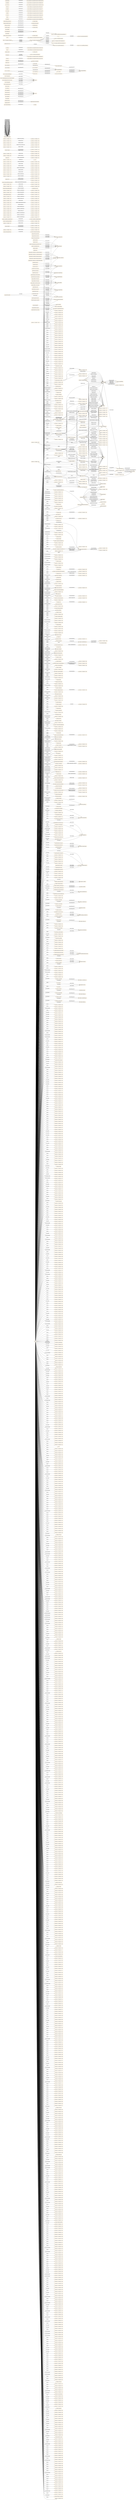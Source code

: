 digraph ar2dtool_diagram { 
rankdir=LR;
size="1501"
node [shape = rectangle, color="orange"]; "46345c91:1570a4fc4f1:-7bd3" "ontology:DiseminadoPuntual" "ontology:Estero" "46345c91:1570a4fc4f1:-7fe2" "ontology:ZonaContigua" "46345c91:1570a4fc4f1:-7eae" "46345c91:1570a4fc4f1:-7db1" "ontology:Lavajo" "46345c91:1570a4fc4f1:-7dbf" "ontology:Morfologia" "46345c91:1570a4fc4f1:-7b23" "46345c91:1570a4fc4f1:-7bd8" "46345c91:1570a4fc4f1:-7da1" "ontology:Torrente" "46345c91:1570a4fc4f1:-7f9c" "ontology:MasaDeAguaArtificial" "ontology:Estuario" "ontology:LineaElectricaDeAltaTension" "46345c91:1570a4fc4f1:-7d92" "46345c91:1570a4fc4f1:-7cca" "46345c91:1570a4fc4f1:-7f70" "46345c91:1570a4fc4f1:-7b4e" "46345c91:1570a4fc4f1:-7ebd" "46345c91:1570a4fc4f1:-7b5d" "46345c91:1570a4fc4f1:-7c21" "46345c91:1570a4fc4f1:-7fb2" "46345c91:1570a4fc4f1:-7f80" "ontology:Canyo" "46345c91:1570a4fc4f1:-7d97" "ontology:Acuifero" "46345c91:1570a4fc4f1:-7c04" "46345c91:1570a4fc4f1:-7bc7" "46345c91:1570a4fc4f1:-7b29" "46345c91:1570a4fc4f1:-7f53" "46345c91:1570a4fc4f1:-7ba7" "46345c91:1570a4fc4f1:-7ce9" "46345c91:1570a4fc4f1:-7b58" "46345c91:1570a4fc4f1:-7d5a" "46345c91:1570a4fc4f1:-7b21" "ontology:Nevero" "46345c91:1570a4fc4f1:-7f67" "ontology:FuenteArtificial" "46345c91:1570a4fc4f1:-7c54" "wgs84_pos:SpatialThing" "ontology:NucleoPoblacionalPuntual" "ontology:Mar" "46345c91:1570a4fc4f1:-7cf9" "46345c91:1570a4fc4f1:-7f96" "46345c91:1570a4fc4f1:-7b3d" "46345c91:1570a4fc4f1:-7cd9" "46345c91:1570a4fc4f1:-7f5e" "46345c91:1570a4fc4f1:-7e9e" "46345c91:1570a4fc4f1:-7fa1" "ontology:Canal" "ontology:Arroyo" "46345c91:1570a4fc4f1:-7c5a" "46345c91:1570a4fc4f1:-7fee" "46345c91:1570a4fc4f1:-7bd5" "46345c91:1570a4fc4f1:-7d1f" "ontology:Ferrocarril" "46345c91:1570a4fc4f1:-7dc2" "ontology:Rio" "46345c91:1570a4fc4f1:-7fc2" "46345c91:1570a4fc4f1:-7eb1" "46345c91:1570a4fc4f1:-7faa" "46345c91:1570a4fc4f1:-7b2f" "46345c91:1570a4fc4f1:-7b90" "46345c91:1570a4fc4f1:-7d8c" "46345c91:1570a4fc4f1:-7f37" "ontology:Recinto" "ontology:DiseminadoSuperficial" "ontology:ExplotacionMinera" "46345c91:1570a4fc4f1:-7d3b" "ontology:Saladar" "46345c91:1570a4fc4f1:-7f85" "ontology:ZonaEconomicaExclusiva" "46345c91:1570a4fc4f1:-7bfd" "46345c91:1570a4fc4f1:-7c36" "46345c91:1570a4fc4f1:-7eaa" "ontology:Aerodromo" "46345c91:1570a4fc4f1:-7f4d" "ontology:FenomenoHidrografico" "ontology:CanalAguasContinentales" "46345c91:1570a4fc4f1:-7b44" "46345c91:1570a4fc4f1:-7ffc" "46345c91:1570a4fc4f1:-7eeb" "ontology:Aluvion" "46345c91:1570a4fc4f1:-7fd6" "46345c91:1570a4fc4f1:-7b36" "46345c91:1570a4fc4f1:-7f50" "46345c91:1570a4fc4f1:-7d14" "ontology:Acequia" "46345c91:1570a4fc4f1:-7d60" "46345c91:1570a4fc4f1:-7c15" "46345c91:1570a4fc4f1:-7f64" "ontology:AltaMar" "ontology:Pozo" "ontology:VerticeGeodesicoDeOrdenInferior" "ontology:Puerto" "ontology:AguasCorrientes" "ontology:CanalMarino" "ontology:Delta" "ontology:Humedal" "46345c91:1570a4fc4f1:-7d9a" "ontology:Charca" "46345c91:1570a4fc4f1:-7feb" "46345c91:1570a4fc4f1:-7b25" "ontology:Tuberia" "46345c91:1570a4fc4f1:-7ce5" "ontology:Aeropuerto" "ontology:EstacionDeTelecomunicacion" "46345c91:1570a4fc4f1:-7da8" "46345c91:1570a4fc4f1:-7f3e" "ontology:Lago" "ontology:AguasSubterraneas" "ontology:Dren" "46345c91:1570a4fc4f1:-7fbe" "46345c91:1570a4fc4f1:-7ff8" "ontology:AguasDulces" "ontology:Captacion" "ontology:VerticeGeodesicoRegente" "46345c91:1570a4fc4f1:-7c9a" "46345c91:1570a4fc4f1:-7fa7" "46345c91:1570a4fc4f1:-7f5a" "ontology:Ibon" "ontology:Nacimiento" "ontology:CarreteraAutonomica" "46345c91:1570a4fc4f1:-7bd1" "ontology:Gola" "ontology:AguasCosteras" "46345c91:1570a4fc4f1:-7f77" "46345c91:1570a4fc4f1:-7fca" "46345c91:1570a4fc4f1:-7d65" "46345c91:1570a4fc4f1:-7e8f" "46345c91:1570a4fc4f1:-7e20" "ontology:HidronimoPuntual" "ontology:Albufera" "46345c91:1570a4fc4f1:-7e2e" "ontology:Carretera" "46345c91:1570a4fc4f1:-7fb6" "46345c91:1570a4fc4f1:-7b8b" "46345c91:1570a4fc4f1:-7bf9" "ontology:AguasQuietas" "ontology:ZonaHumeda" "ontology:LineaElectricaDeBajaTension" "ontology:AguasMarinas" "ontology:ZonaEncharcable" "46345c91:1570a4fc4f1:-7cf3" "46345c91:1570a4fc4f1:-7c12" "46345c91:1570a4fc4f1:-7d4e" "46345c91:1570a4fc4f1:-7bde" "46345c91:1570a4fc4f1:-7b40" "46345c91:1570a4fc4f1:-7ed1" "ontology:Basines" "46345c91:1570a4fc4f1:-7d06" "46345c91:1570a4fc4f1:-7fd2" "46345c91:1570a4fc4f1:-7f2c" "46345c91:1570a4fc4f1:-7b8a" "46345c91:1570a4fc4f1:-7f6a" "46345c91:1570a4fc4f1:-7db5" "46345c91:1570a4fc4f1:-7c84" "ontology:Embalse" "ontology:Marisma" "ontology:Ojo" "ontology:Glaciar" "46345c91:1570a4fc4f1:-7e96" "ontology:AguasSuperficiales" "46345c91:1570a4fc4f1:-7dbb" "ontology:NucleoPoblacional" "ontology:Acuitardo" "ontology:EnclaveFerroviario" "ontology:Toma" "46345c91:1570a4fc4f1:-7efd" "ontology:Manantial" "46345c91:1570a4fc4f1:-7bae" "ontology:Desembocadura" "46345c91:1570a4fc4f1:-7da4" "46345c91:1570a4fc4f1:-7c73" "ontology:Cascada" "46345c91:1570a4fc4f1:-7fba" "ontology:Rapido" "46345c91:1570a4fc4f1:-7b79" "46345c91:1570a4fc4f1:-7d57" "46345c91:1570a4fc4f1:-7eb9" "46345c91:1570a4fc4f1:-7f7d" "46345c91:1570a4fc4f1:-7e31" "46345c91:1570a4fc4f1:-7f57" "ontology:Corriente" "46345c91:1570a4fc4f1:-7d0d" "ontology:Deposito" "ontology:AguasCorrientesArtificiales" "ontology:SurgenciaNatural" "ontology:Isla" "46345c91:1570a4fc4f1:-7ecd" "ontology:Canalillo" "46345c91:1570a4fc4f1:-7e8b" "46345c91:1570a4fc4f1:-7d7a" "46345c91:1570a4fc4f1:-7bbc" "ontology:NucleoPoblacionalSuperficial" "ontology:SurgenciaArtificial" "46345c91:1570a4fc4f1:-7cab" "46345c91:1570a4fc4f1:-7d41" "46345c91:1570a4fc4f1:-7f92" "46345c91:1570a4fc4f1:-7b70" "ontology:Bodon" "46345c91:1570a4fc4f1:-7ea1" "46345c91:1570a4fc4f1:-7e1a" "ontology:MarTerritorial" "46345c91:1570a4fc4f1:-7e9a" "46345c91:1570a4fc4f1:-7f05" "46345c91:1570a4fc4f1:-7cb1" "46345c91:1570a4fc4f1:-7fda" "46345c91:1570a4fc4f1:-7ef9" "46345c91:1570a4fc4f1:-7bf5" "ontology:Confluencia" "ontology:CanalAguasMarinas" "46345c91:1570a4fc4f1:-7bb9" "46345c91:1570a4fc4f1:-7b6c" "ontology:Distribucion" "46345c91:1570a4fc4f1:-7d6c" "46345c91:1570a4fc4f1:-7bda" "ontology:Afluente" "owl:Thing" "46345c91:1570a4fc4f1:-7b7c" "46345c91:1570a4fc4f1:-7bcf" "ontology:Helipuerto" "46345c91:1570a4fc4f1:-7ed4" "ontology:Autopista" "46345c91:1570a4fc4f1:-7c76" "46345c91:1570a4fc4f1:-7bcd" "46345c91:1570a4fc4f1:-7d67" "ontology:Enlace" "46345c91:1570a4fc4f1:-7ec9" "ontology:LugarDeOcio" "ontology:Conducto" "46345c91:1570a4fc4f1:-7ff1" "46345c91:1570a4fc4f1:-7e92" "46345c91:1570a4fc4f1:-7bee" "46345c91:1570a4fc4f1:-7cdd" "ontology:AguasCorrientesNaturales" "46345c91:1570a4fc4f1:-7e7e" "46345c91:1570a4fc4f1:-7e27" "ontology:Chortal" "ontology:Desague" "46345c91:1570a4fc4f1:-7c0b" "ontology:Autovia" "46345c91:1570a4fc4f1:-7cd3" "ontology:CorrienteSubterranea" "46345c91:1570a4fc4f1:-7f10" "ontology:Sumidero" "46345c91:1570a4fc4f1:-7dac" "ontology:VerticeGeodesico" "46345c91:1570a4fc4f1:-7d73" "ontology:VerticeGeodesicoRegcan95" "46345c91:1570a4fc4f1:-7c57" "46345c91:1570a4fc4f1:-7f08" "46345c91:1570a4fc4f1:-7d00" "46345c91:1570a4fc4f1:-7d87" "46345c91:1570a4fc4f1:-7d3d" "ontology:Aljibe" "46345c91:1570a4fc4f1:-7b9e" "ontology:AguasQuietasNaturales" "ontology:Meandro" "ontology:AguasDeTransicion" "46345c91:1570a4fc4f1:-7d9e" "ontology:MasaDeHielo" "ontology:Barranco" "46345c91:1570a4fc4f1:-7bdd" "46345c91:1570a4fc4f1:-7cc5" "ontology:Salina" "ontology:Surgencia" "46345c91:1570a4fc4f1:-7d43" "ontology:AguasSaladas" "46345c91:1570a4fc4f1:-7cbc" "46345c91:1570a4fc4f1:-7f43" "ontology:Ria" "46345c91:1570a4fc4f1:-7c3c" "46345c91:1570a4fc4f1:-7c1a" "geopolitical:territory" "46345c91:1570a4fc4f1:-7d81" "46345c91:1570a4fc4f1:-7fe5" "46345c91:1570a4fc4f1:-7f8b" "ontology:AguasContinentales" "46345c91:1570a4fc4f1:-7ee1" "ontology:CurvaDeNivel" "46345c91:1570a4fc4f1:-7f30" "46345c91:1570a4fc4f1:-7bfe" "46345c91:1570a4fc4f1:-7ff4" "46345c91:1570a4fc4f1:-7fde" "46345c91:1570a4fc4f1:-7d26" "ontology:CuencaHidrografica" "ontology:Diseminado" "46345c91:1570a4fc4f1:-7e87" "46345c91:1570a4fc4f1:-7c7f" "ontology:Lucio" "ontology:Laguna" "46345c91:1570a4fc4f1:-7fce" "46345c91:1570a4fc4f1:-7bb5" "ontology:EstacionPermanenteGPS" "ontology:Aguas" "46345c91:1570a4fc4f1:-7f73" "46345c91:1570a4fc4f1:-7c62" "46345c91:1570a4fc4f1:-7b78" "46345c91:1570a4fc4f1:-7f27" "46345c91:1570a4fc4f1:-7f7a" "46345c91:1570a4fc4f1:-7e7b" "46345c91:1570a4fc4f1:-7be6" "ontology:LagunaSalada" "ontology:AguasQuietasArtificiales" "ontology:PuntoAcotado" "46345c91:1570a4fc4f1:-7ec5" "46345c91:1570a4fc4f1:-7d5d" "ontology:Alojamiento" "46345c91:1570a4fc4f1:-7c5e" "ontology:FuenteArtesana" "46345c91:1570a4fc4f1:-7f1e" "ontology:FerrocarrilConvencional" "ontology:LugarDeInteres" "ontology:Rambla" "46345c91:1570a4fc4f1:-7ea6" "46345c91:1570a4fc4f1:-7edb" "46345c91:1570a4fc4f1:-7fc6" "46345c91:1570a4fc4f1:-7eb5" "46345c91:1570a4fc4f1:-7fae" "46345c91:1570a4fc4f1:-7ba4" "46345c91:1570a4fc4f1:-7f99" "46345c91:1570a4fc4f1:-7d3f" "46345c91:1570a4fc4f1:-7f02" "geosparql:Feature" "geosparql:Geometry" "geosparql:SpatialObject" "46345c91:1570a4fc4f1:-7af5" "skos:OrderedCollection" "skos:Collection" "skos:ConceptScheme" "skos:Concept" ; /*classes style*/
	"ontology:AguasQuietas" -> "46345c91:1570a4fc4f1:-7d5d" [ label = "owl:equivalentClass" ];
	"geosparql:asGML" -> "geosparql:hasSerialization" [ label = "rdfs:subPropertyOf" ];
	"ontology:sigueA" -> "ontology:esta_proxima_a" [ label = "rdfs:subPropertyOf" ];
	"skos:definition" -> "skos:note" [ label = "rdfs:subPropertyOf" ];
	"categoriaVial:tercerOrden" -> "transportes:categoriaVial" [ label = "skos:inScheme" ];
	"btn100:conduccionesYEnergia" -> "kos:btn100" [ label = "skos:inScheme" ];
	"skos:narrowerTransitive" -> "skos:semanticRelation" [ label = "rdfs:subPropertyOf" ];
	"ontology:lat" -> "ontology:coordenadas" [ label = "rdfs:subPropertyOf" ];
	"ontology:AguasQuietasArtificiales" -> "46345c91:1570a4fc4f1:-7d5a" [ label = "owl:equivalentClass" ];
	"dc:source" -> "http://dublincore.org/usage/terms/history/#source-006" [ label = "dct:hasVersion" ];
	"situacionDeVia:superficial" -> "transportes:situacionDeVia" [ label = "skos:inScheme" ];
	"capital:municipio" -> "capital:tipoDeCapital" [ label = "skos:inScheme" ];
	"geosparql:Feature" -> "geosparql:Geometry" [ label = "owl:disjointWith" ];
	"estadoDeUso2:enConstruccion" -> "transportes:estadoDeUso" [ label = "skos:inScheme" ];
	"ontology:NucleoPoblacional" -> "46345c91:1570a4fc4f1:-7b9e" [ label = "owl:equivalentClass" ];
	"categoriaVial:segundoOrden" -> "transportes:categoriaVial" [ label = "skos:inScheme" ];
	"btn100:transportes" -> "kos:btn100" [ label = "skos:inScheme" ];
	"capital:provincia" -> "capital:tipoDeCapital" [ label = "skos:inScheme" ];
	"tipoDeCalzada:convencional" -> "transportes:tipoDeCalzada" [ label = "skos:inScheme" ];
	"categoriaDeCurvaDeNivel:depresionMaestra" -> "geodesy:categoriaDeCurvaDeNivel" [ label = "skos:inScheme" ];
	"skos:mappingRelation" -> "skos:semanticRelation" [ label = "rdfs:subPropertyOf" ];
	"dc:language" -> "http://www.ietf.org/rfc/rfc4646.txt" [ label = "rdfs:seeAlso" ];
	"dc:language" -> "http://dublincore.org/usage/terms/history/#language-007" [ label = "dct:hasVersion" ];
	"competenciaDeVia:autonomica" -> "transportes:competenciaDeVia" [ label = "skos:inScheme" ];
	"tipoDeCalzada:sentidoUnico" -> "transportes:tipoDeCalzada" [ label = "skos:inScheme" ];
	"ontology:latitud" -> "wgs84_pos:lat" [ label = "owl:equivalentProperty" ];
	"anchoDeVia:metrico" -> "transportes:anchoDeVia" [ label = "skos:inScheme" ];
	"rutaTenT:rutaTranseuropea" -> "transportes:rutaTenT" [ label = "skos:inScheme" ];
	"ontology:AguasDeTransicion" -> "46345c91:1570a4fc4f1:-7d7a" [ label = "owl:equivalentClass" ];
	"ontology:AguasDeTransicion" -> "46345c91:1570a4fc4f1:-7d6c" [ label = "owl:equivalentClass" ];
	"skos:broader" -> "skos:broaderTransitive" [ label = "rdfs:subPropertyOf" ];
	"skos:ConceptScheme" -> "skos:Concept" [ label = "owl:disjointWith" ];
	"dc:type" -> "http://dublincore.org/usage/terms/history/#type-006" [ label = "dct:hasVersion" ];
	"ontology:sometido_a_descarga_por" -> "ontology:sometido" [ label = "rdfs:subPropertyOf" ];
	"ontology:Dren" -> "46345c91:1570a4fc4f1:-7c62" [ label = "owl:equivalentClass" ];
	"skos:broadMatch" -> "skos:broader" [ label = "rdfs:subPropertyOf" ];
	"skos:broadMatch" -> "skos:mappingRelation" [ label = "rdfs:subPropertyOf" ];
	"tipoDeItinerario:itinerarioNoEuropeo" -> "transportes:tipoDeItinerario" [ label = "skos:inScheme" ];
	"dc:creator" -> "http://dublincore.org/usage/terms/history/#creator-006" [ label = "dct:hasVersion" ];
	"ontology:Glaciar" -> "46345c91:1570a4fc4f1:-7c21" [ label = "owl:equivalentClass" ];
	"categoriaDeCurvaDeNivel:curvaDeNivelInterpolada" -> "geodesy:categoriaDeCurvaDeNivel" [ label = "skos:inScheme" ];
	"tipoDeTramo:noInterno" -> "transportes:tipoDeTramo" [ label = "skos:inScheme" ];
	"http://www.opengis.net/ont/gml" -> "http://www.opengis.net/ont/geosparql" [ label = "owl:imports" ];
	"ontology:precedeA" -> "ontology:esta_proxima_a" [ label = "rdfs:subPropertyOf" ];
	"skos:related" -> "skos:semanticRelation" [ label = "rdfs:subPropertyOf" ];
	"ontology:es_transvasada" -> "ontology:es_conducido_por" [ label = "rdfs:subPropertyOf" ];
	"dc:title" -> "http://dublincore.org/usage/terms/history/#title-006" [ label = "dct:hasVersion" ];
	"ontology:transvasa" -> "ontology:conduce" [ label = "rdfs:subPropertyOf" ];
	"ontology:CanalAguasContinentales" -> "46345c91:1570a4fc4f1:-7cd9" [ label = "owl:equivalentClass" ];
	"estadoDeUso:enConstruccion" -> "population-buildings:estadoDeUso" [ label = "skos:inScheme" ];
	"ontology:nombre_alternativo" -> "ontology:nombre" [ label = "rdfs:subPropertyOf" ];
	"ontology:AguasCorrientes" -> "46345c91:1570a4fc4f1:-7da1" [ label = "owl:equivalentClass" ];
	"capital:comunidadAutonomaNoDeProvincia" -> "capital:tipoDeCapital" [ label = "skos:inScheme" ];
	"ontology:Rambla" -> "46345c91:1570a4fc4f1:-7b8b" [ label = "owl:equivalentClass" ];
	"ontology:btn100.owl" -> "http://www.w3.org/2004/02/skos/core" [ label = "owl:imports" ];
	"ontology:btn100.owl" -> "http://www.opengis.net/ont/geosparql" [ label = "owl:imports" ];
	"ontology:CanalMarino" -> "46345c91:1570a4fc4f1:-7cc5" [ label = "owl:equivalentClass" ];
	"ontology:Nacimiento" -> "46345c91:1570a4fc4f1:-7ba7" [ label = "owl:equivalentClass" ];
	"skos:changeNote" -> "skos:note" [ label = "rdfs:subPropertyOf" ];
	"skos:prefLabel" -> "rdfs:label" [ label = "rdfs:subPropertyOf" ];
	"ontology:Embalse" -> "46345c91:1570a4fc4f1:-7c57" [ label = "owl:equivalentClass" ];
	"ontology:AguasDulces" -> "46345c91:1570a4fc4f1:-7d67" [ label = "owl:equivalentClass" ];
	"ontology:captura" -> "ontology:conecta_con" [ label = "rdfs:subPropertyOf" ];
	"regimenDeLaguna:noPermanente" -> "hydro:regimenDeLaguna" [ label = "skos:inScheme" ];
	"estadoDeUso2:abandonado" -> "transportes:estadoDeUso" [ label = "skos:inScheme" ];
	"skos:broaderTransitive" -> "skos:semanticRelation" [ label = "rdfs:subPropertyOf" ];
	"ontology:Afluente" -> "46345c91:1570a4fc4f1:-7dac" [ label = "owl:equivalentClass" ];
	"ontology:Afluente" -> "46345c91:1570a4fc4f1:-7db1" [ label = "owl:equivalentClass" ];
	"geosparql:asWKT" -> "geosparql:hasSerialization" [ label = "rdfs:subPropertyOf" ];
	"electrificacion:noElectrificado" -> "transportes:electrificacion" [ label = "skos:inScheme" ];
	"categoriaDeRio:rioTerceario" -> "hydro:categoriaDeRio" [ label = "skos:inScheme" ];
	"skos:narrowMatch" -> "skos:narrower" [ label = "rdfs:subPropertyOf" ];
	"skos:narrowMatch" -> "skos:mappingRelation" [ label = "rdfs:subPropertyOf" ];
	"tipoDeTrafico:mixto" -> "transportes:tipoDeTrafico" [ label = "skos:inScheme" ];
	"skos:hiddenLabel" -> "rdfs:label" [ label = "rdfs:subPropertyOf" ];
	"ontology:NucleoPoblacionalPuntual" -> "ontology:NucleoPoblacionalSuperficial" [ label = "owl:disjointWith" ];
	"ontology:DiseminadoPuntual" -> "ontology:DiseminadoSuperficial" [ label = "owl:disjointWith" ];
	"ontology:SurgenciaArtificial" -> "46345c91:1570a4fc4f1:-7b3d" [ label = "owl:equivalentClass" ];
	"regimenDeLaguna:permanente" -> "hydro:regimenDeLaguna" [ label = "skos:inScheme" ];
	"ontology:AguasQuietasNaturales" -> "46345c91:1570a4fc4f1:-7d57" [ label = "owl:equivalentClass" ];
	"skos:topConceptOf" -> "skos:inScheme" [ label = "rdfs:subPropertyOf" ];
	"http://www.w3.org/2004/02/skos/core" -> "http://www.w3.org/TR/skos-reference/" [ label = "rdfs:seeAlso" ];
	"competenciaAeroportuaria:militar" -> "transportes:competenciaAeroportuaria" [ label = "skos:inScheme" ];
	"tipoDeCalzada:doble" -> "transportes:tipoDeCalzada" [ label = "skos:inScheme" ];
	"ontology:Gola" -> "46345c91:1570a4fc4f1:-7c12" [ label = "owl:equivalentClass" ];
	"ontology:Aguas" -> "46345c91:1570a4fc4f1:-7da8" [ label = "owl:equivalentClass" ];
	"skos:relatedMatch" -> "skos:related" [ label = "rdfs:subPropertyOf" ];
	"skos:relatedMatch" -> "skos:mappingRelation" [ label = "rdfs:subPropertyOf" ];
	"situacion:elevado" -> "supply-net:situacion" [ label = "skos:inScheme" ];
	"ontology:Diseminado" -> "ontology:NucleoPoblacional" [ label = "owl:disjointWith" ];
	"geosparql:Geometry" -> "geosparql:Feature" [ label = "owl:disjointWith" ];
	"ontology:longitud" -> "wgs84_pos:long" [ label = "owl:equivalentProperty" ];
	"ontology:distribuye" -> "ontology:conduce" [ label = "rdfs:subPropertyOf" ];
	"ontology:es_distribuida" -> "ontology:es_conducido_por" [ label = "rdfs:subPropertyOf" ];
	"wgs84_pos:location" -> "foaf:based_near" [ label = "rdfs:subPropertyOf" ];
	"numeroDeVias:unica" -> "transportes:numeroDeVias" [ label = "skos:inScheme" ];
	"situacion:subterraneo" -> "supply-net:situacion" [ label = "skos:inScheme" ];
	"situacion:superficial" -> "supply-net:situacion" [ label = "skos:inScheme" ];
	"competenciaAeroportuaria:aena" -> "transportes:competenciaAeroportuaria" [ label = "skos:inScheme" ];
	"categoriaDeIsla:principal" -> "hydro:categoriaDeIsla" [ label = "skos:inScheme" ];
	"btn100:unidadesAdministrativasYZonasProtegidas" -> "kos:btn100" [ label = "skos:inScheme" ];
	"btn100:poblacionesYConstrucciones" -> "kos:btn100" [ label = "skos:inScheme" ];
	"btn100:hidrografia" -> "kos:btn100" [ label = "skos:inScheme" ];
	"estadoDeUso:enUso" -> "population-buildings:estadoDeUso" [ label = "skos:inScheme" ];
	"capital:comunidadAutonoma" -> "capital:tipoDeCapital" [ label = "skos:inScheme" ];
	"anchoDeVia:mixto" -> "transportes:anchoDeVia" [ label = "skos:inScheme" ];
	"competenciaPortuaria:estatal" -> "transportes:competenciaPortuaria" [ label = "skos:inScheme" ];
	"tipoDeComponente:emisor" -> "supply-net:tipoDeComponente" [ label = "skos:inScheme" ];
	"ontology:AguasCorrientesNaturales" -> "46345c91:1570a4fc4f1:-7d92" [ label = "owl:equivalentClass" ];
	"ontology:Rio" -> "46345c91:1570a4fc4f1:-7b79" [ label = "owl:equivalentClass" ];
	"ontology:es_capturado" -> "ontology:es_conectado_con" [ label = "rdfs:subPropertyOf" ];
	"electrificacion:electrificado" -> "transportes:electrificacion" [ label = "skos:inScheme" ];
	"dc:" -> "http://purl.org/dc/aboutdcmi#DCMI" [ label = "dct:publisher" ];
	"geosparql:defaultGeometry" -> "geosparql:hasGeometry" [ label = "rdfs:subPropertyOf" ];
	"tipoDeItinerario:itinerarioEuropeo" -> "transportes:tipoDeItinerario" [ label = "skos:inScheme" ];
	"categoriaDeRio:rioPrincipal" -> "hydro:categoriaDeRio" [ label = "skos:inScheme" ];
	"acceso:libre" -> "transportes:acceso" [ label = "skos:inScheme" ];
	"capital:noCapital" -> "capital:tipoDeCapital" [ label = "skos:inScheme" ];
	"acceso:peaje" -> "transportes:acceso" [ label = "skos:inScheme" ];
	"tipoDeComponente:repetidor" -> "supply-net:tipoDeComponente" [ label = "skos:inScheme" ];
	"ontology:Acuifero" -> "46345c91:1570a4fc4f1:-7dbb" [ label = "owl:equivalentClass" ];
	"ontology:Idioma_alternativo" -> "ontology:idioma" [ label = "rdfs:subPropertyOf" ];
	"competenciaDeVia:local" -> "transportes:competenciaDeVia" [ label = "skos:inScheme" ];
	"ontology:LineaElectricaDeAltaTension" -> "ontology:LineaElectricaDeBajaTension" [ label = "owl:disjointWith" ];
	"ontology:long" -> "ontology:coordenadas" [ label = "rdfs:subPropertyOf" ];
	"dc:publisher" -> "http://dublincore.org/usage/terms/history/#publisher-006" [ label = "dct:hasVersion" ];
	"http://www.opengis.net/ont/sf" -> "http://www.opengis.net/ont/geosparql" [ label = "owl:imports" ];
	"tipoDeTrafico:mercancias" -> "transportes:tipoDeTrafico" [ label = "skos:inScheme" ];
	"ontology:Pozo" -> "46345c91:1570a4fc4f1:-7b90" [ label = "owl:equivalentClass" ];
	"numeroDeVias:doble" -> "numeroDeVias:unica" [ label = "owl:sameAs" ];
	"numeroDeVias:doble" -> "transportes:numeroDeVias" [ label = "skos:inScheme" ];
	"ontology:transmite" -> "ontology:permite" [ label = "rdfs:subPropertyOf" ];
	"skos:historyNote" -> "skos:note" [ label = "rdfs:subPropertyOf" ];
	"skos:editorialNote" -> "skos:note" [ label = "rdfs:subPropertyOf" ];
	"http://www.opengis.net/ont/geosparql" -> "http://www.opengis.net/doc/IS/geosparql/1.0" [ label = "rdfs:seeAlso" ];
	"http://www.opengis.net/ont/geosparql" -> "http://www.opengis.net/ont/gml" [ label = "owl:imports" ];
	"http://www.opengis.net/ont/geosparql" -> "http://www.opengis.net/ont/sf" [ label = "owl:imports" ];
	"http://www.opengis.net/ont/geosparql" -> "http://www.opengis.net/def/rule/ogc-geosparql/1.0" [ label = "rdfs:seeAlso" ];
	"http://www.opengis.net/ont/geosparql" -> "http://www.opengis.net/doc/IS/geosparql/1.0" [ label = "dc:source" ];
	"http://www.opengis.net/ont/geosparql" -> "dc:" [ label = "owl:imports" ];
	"http://www.opengis.net/ont/geosparql" -> "http://www.w3.org/2004/02/skos/core" [ label = "owl:imports" ];
	"http://www.opengis.net/ont/geosparql" -> "http://www.opengis.net/def/function/ogc-geosparql/1.0" [ label = "rdfs:seeAlso" ];
	"ontology:Canal" -> "46345c91:1570a4fc4f1:-7cdd" [ label = "owl:equivalentClass" ];
	"dc:date" -> "http://dublincore.org/usage/terms/history/#date-006" [ label = "dct:hasVersion" ];
	"tipoDeTrafico:viajeros" -> "transportes:tipoDeTrafico" [ label = "skos:inScheme" ];
	"skos:exactMatch" -> "skos:closeMatch" [ label = "rdfs:subPropertyOf" ];
	"tipoDeTramo:interno" -> "transportes:tipoDeTramo" [ label = "skos:inScheme" ];
	"situacionDeVia:elevado" -> "transportes:situacionDeVia" [ label = "skos:inScheme" ];
	"btn100:puntosDeControl" -> "kos:btn100" [ label = "skos:inScheme" ];
	"ontology:desembocaEn" -> "ontology:desagua_en" [ label = "rdfs:subPropertyOf" ];
	"skos:scopeNote" -> "skos:note" [ label = "rdfs:subPropertyOf" ];
	"competenciaDeVia:provincial" -> "transportes:competenciaDeVia" [ label = "skos:inScheme" ];
	"categoriaDeCurvaDeNivel:curvaDeNivelMaestra" -> "geodesy:categoriaDeCurvaDeNivel" [ label = "skos:inScheme" ];
	"skos:altLabel" -> "rdfs:label" [ label = "rdfs:subPropertyOf" ];
	"competenciaAeroportuaria:privada" -> "transportes:competenciaAeroportuaria" [ label = "skos:inScheme" ];
	"dc:relation" -> "http://dublincore.org/usage/terms/history/#relation-006" [ label = "dct:hasVersion" ];
	"dc:rights" -> "http://dublincore.org/usage/terms/history/#rights-006" [ label = "dct:hasVersion" ];
	"skos:narrower" -> "skos:narrowerTransitive" [ label = "rdfs:subPropertyOf" ];
	"dc:coverage" -> "http://dublincore.org/usage/terms/history/#coverage-006" [ label = "dct:hasVersion" ];
	"ontology:Lucio" -> "46345c91:1570a4fc4f1:-7be6" [ label = "owl:equivalentClass" ];
	"categoriaDeCurvaDeNivel:curvaDeNivelGenerica" -> "geodesy:categoriaDeCurvaDeNivel" [ label = "skos:inScheme" ];
	"dc:subject" -> "http://dublincore.org/usage/terms/history/#subject-007" [ label = "dct:hasVersion" ];
	"dc:format" -> "http://dublincore.org/usage/terms/history/#format-007" [ label = "dct:hasVersion" ];
	"situacionDeVia:subterraneo" -> "transportes:situacionDeVia" [ label = "skos:inScheme" ];
	"categoriaDeRio:rioDeMenorInteres" -> "hydro:categoriaDeRio" [ label = "skos:inScheme" ];
	"ontology:Desague" -> "46345c91:1570a4fc4f1:-7c76" [ label = "owl:equivalentClass" ];
	"categoriaDeRio:rioSecundario" -> "hydro:categoriaDeRio" [ label = "skos:inScheme" ];
	"ontology:ZonaHumeda" -> "46345c91:1570a4fc4f1:-7b25" [ label = "owl:equivalentClass" ];
	"skos:closeMatch" -> "skos:mappingRelation" [ label = "rdfs:subPropertyOf" ];
	"estadoDeUso:abandonado" -> "population-buildings:estadoDeUso" [ label = "skos:inScheme" ];
	"ontology:CanalAguasMarinas" -> "46345c91:1570a4fc4f1:-7cd3" [ label = "owl:equivalentClass" ];
	"ontology:AguasContinentales" -> "46345c91:1570a4fc4f1:-7da4" [ label = "owl:equivalentClass" ];
	"dc:contributor" -> "http://dublincore.org/usage/terms/history/#contributor-006" [ label = "dct:hasVersion" ];
	"ontology:se_extrae" -> "ontology:es_alimentada_por" [ label = "rdfs:subPropertyOf" ];
	"anchoDeVia:iberico" -> "transportes:anchoDeVia" [ label = "skos:inScheme" ];
	"ontology:MasaDeAguaArtificial" -> "46345c91:1570a4fc4f1:-7bb9" [ label = "owl:equivalentClass" ];
	"ontology:AguasSuperficiales" -> "46345c91:1570a4fc4f1:-7d3b" [ label = "owl:equivalentClass" ];
	"ontology:Surgencia" -> "46345c91:1570a4fc4f1:-7b40" [ label = "owl:equivalentClass" ];
	"estadoDeUso2:enUso" -> "transportes:estadoDeUso" [ label = "skos:inScheme" ];
	"dc:identifier" -> "http://dublincore.org/usage/terms/history/#identifier-006" [ label = "dct:hasVersion" ];
	"categoriaVial:primerOrden" -> "transportes:categoriaVial" [ label = "skos:inScheme" ];
	"categoriaDeCurvaDeNivel2:depresionGenerica" -> "geodesy:categoriaDeCurvaDeNivel" [ label = "skos:inScheme" ];
	"ontology:sometida_a_influencia_de" -> "ontology:sometido" [ label = "rdfs:subPropertyOf" ];
	"anchoDeVia:internacional" -> "transportes:anchoDeVia" [ label = "skos:inScheme" ];
	"competenciaDeVia:estatal" -> "transportes:competenciaDeVia" [ label = "skos:inScheme" ];
	"dc:description" -> "http://dublincore.org/usage/terms/history/#description-006" [ label = "dct:hasVersion" ];
	"ontology:se_extrae_para" -> "ontology:alimenta_a" [ label = "rdfs:subPropertyOf" ];
	"ontology:AguasCorrientesArtificiales" -> "46345c91:1570a4fc4f1:-7d9e" [ label = "owl:equivalentClass" ];
	"ontology:AguasCorrientesArtificiales" -> "46345c91:1570a4fc4f1:-7d9a" [ label = "owl:equivalentClass" ];
	"capital:nacion" -> "capital:tipoDeCapital" [ label = "skos:inScheme" ];
	"btn100:relieve" -> "kos:btn100" [ label = "skos:inScheme" ];
	"skos:Collection" -> "skos:ConceptScheme" [ label = "owl:disjointWith" ];
	"skos:Collection" -> "skos:Concept" [ label = "owl:disjointWith" ];
	"skos:example" -> "skos:note" [ label = "rdfs:subPropertyOf" ];
	"NULL" -> "46345c91:1570a4fc4f1:-7e6b" [ label = "rdf:rest" ];
	"NULL" -> "46345c91:1570a4fc4f1:-7b22" [ label = "rdf:rest" ];
	"NULL" -> "46345c91:1570a4fc4f1:-7c25" [ label = "owl:intersectionOf" ];
	"NULL" -> "46345c91:1570a4fc4f1:-7ed6" [ label = "rdf:rest" ];
	"NULL" -> "ontology:Marisma" [ label = "owl:someValuesFrom" ];
	"NULL" -> "ontology:sometido_a_descarga_por" [ label = "owl:onProperty" ];
	"NULL" -> "46345c91:1570a4fc4f1:-7dc1" [ label = "owl:unionOf" ];
	"NULL" -> "46345c91:1570a4fc4f1:-7eda" [ label = "owl:unionOf" ];
	"NULL" -> "46345c91:1570a4fc4f1:-7f98" [ label = "owl:unionOf" ];
	"NULL" -> "46345c91:1570a4fc4f1:-7bdc" [ label = "owl:unionOf" ];
	"NULL" -> "46345c91:1570a4fc4f1:-7ed2" [ label = "rdf:rest" ];
	"NULL" -> "46345c91:1570a4fc4f1:-7f49" [ label = "rdf:rest" ];
	"NULL" -> "46345c91:1570a4fc4f1:-7ee9" [ label = "rdf:rest" ];
	"NULL" -> "46345c91:1570a4fc4f1:-7d6a" [ label = "rdf:rest" ];
	"NULL" -> "46345c91:1570a4fc4f1:-7fdf" [ label = "rdf:rest" ];
	"NULL" -> "46345c91:1570a4fc4f1:-7c6a" [ label = "owl:intersectionOf" ];
	"NULL" -> "46345c91:1570a4fc4f1:-7cb1" [ label = "rdf:first" ];
	"NULL" -> "46345c91:1570a4fc4f1:-7f62" [ label = "rdf:rest" ];
	"NULL" -> "46345c91:1570a4fc4f1:-7b23" [ label = "rdf:first" ];
	"NULL" -> "tipoDeCalzada:convencional" [ label = "owl:hasValue" ];
	"NULL" -> "46345c91:1570a4fc4f1:-7ec8" [ label = "owl:intersectionOf" ];
	"NULL" -> "46345c91:1570a4fc4f1:-7c11" [ label = "owl:intersectionOf" ];
	"NULL" -> "46345c91:1570a4fc4f1:-7d7d" [ label = "rdf:rest" ];
	"NULL" -> "46345c91:1570a4fc4f1:-7d72" [ label = "owl:unionOf" ];
	"NULL" -> "transportes:numeroDeVias" [ label = "owl:hasValue" ];
	"NULL" -> "ontology:AguasSubterraneas" [ label = "rdf:first" ];
	"NULL" -> "ontology:Charca" [ label = "owl:allValuesFrom" ];
	"NULL" -> "46345c91:1570a4fc4f1:-7ede" [ label = "rdf:rest" ];
	"NULL" -> "46345c91:1570a4fc4f1:-7c58" [ label = "rdf:rest" ];
	"NULL" -> "46345c91:1570a4fc4f1:-7cf0" [ label = "owl:unionOf" ];
	"NULL" -> "46345c91:1570a4fc4f1:-7f6e" [ label = "rdf:rest" ];
	"NULL" -> "46345c91:1570a4fc4f1:-7e2f" [ label = "rdf:rest" ];
	"NULL" -> "46345c91:1570a4fc4f1:-7c71" [ label = "rdf:rest" ];
	"NULL" -> "ontology:AguasSubterraneas" [ label = "owl:allValuesFrom" ];
	"NULL" -> "46345c91:1570a4fc4f1:-7e32" [ label = "rdf:rest" ];
	"NULL" -> "46345c91:1570a4fc4f1:-7c72" [ label = "owl:unionOf" ];
	"NULL" -> "skos:inScheme" [ label = "owl:onProperty" ];
	"NULL" -> "ontology:sufre_descarga_de" [ label = "owl:onProperty" ];
	"NULL" -> "46345c91:1570a4fc4f1:-7c5d" [ label = "owl:unionOf" ];
	"NULL" -> "46345c91:1570a4fc4f1:-7dcd" [ label = "owl:oneOf" ];
	"NULL" -> "46345c91:1570a4fc4f1:-7dcb" [ label = "rdf:rest" ];
	"NULL" -> "46345c91:1570a4fc4f1:-7d4e" [ label = "owl:someValuesFrom" ];
	"NULL" -> "46345c91:1570a4fc4f1:-7cf8" [ label = "owl:intersectionOf" ];
	"NULL" -> "46345c91:1570a4fc4f1:-7d1f" [ label = "owl:allValuesFrom" ];
	"NULL" -> "ontology:Sumidero" [ label = "rdf:first" ];
	"NULL" -> "46345c91:1570a4fc4f1:-7f09" [ label = "rdf:rest" ];
	"NULL" -> "46345c91:1570a4fc4f1:-7c97" [ label = "rdf:rest" ];
	"NULL" -> "46345c91:1570a4fc4f1:-7e58" [ label = "rdf:rest" ];
	"NULL" -> "46345c91:1570a4fc4f1:-7f97" [ label = "rdf:rest" ];
	"NULL" -> "46345c91:1570a4fc4f1:-7b83" [ label = "rdf:rest" ];
	"NULL" -> "46345c91:1570a4fc4f1:-7af4" [ label = "owl:unionOf" ];
	"NULL" -> "46345c91:1570a4fc4f1:-7ed0" [ label = "owl:unionOf" ];
	"NULL" -> "ontology:Desembocadura" [ label = "rdf:first" ];
	"NULL" -> "46345c91:1570a4fc4f1:-7c0b" [ label = "owl:allValuesFrom" ];
	"NULL" -> "46345c91:1570a4fc4f1:-7b57" [ label = "owl:unionOf" ];
	"NULL" -> "ontology:Marisma" [ label = "owl:allValuesFrom" ];
	"NULL" -> "46345c91:1570a4fc4f1:-7f1b" [ label = "rdf:rest" ];
	"NULL" -> "ontology:LugarDeOcio" [ label = "rdf:first" ];
	"NULL" -> "46345c91:1570a4fc4f1:-7df4" [ label = "rdf:rest" ];
	"NULL" -> "ontology:Albufera" [ label = "rdf:first" ];
	"NULL" -> "transportes:rutaTenT" [ label = "owl:hasValue" ];
	"NULL" -> "46345c91:1570a4fc4f1:-7c18" [ label = "rdf:rest" ];
	"NULL" -> "46345c91:1570a4fc4f1:-7b04" [ label = "rdf:rest" ];
	"NULL" -> "46345c91:1570a4fc4f1:-7e84" [ label = "rdf:rest" ];
	"NULL" -> "46345c91:1570a4fc4f1:-7f2e" [ label = "rdf:rest" ];
	"NULL" -> "46345c91:1570a4fc4f1:-7b7b" [ label = "owl:unionOf" ];
	"NULL" -> "46345c91:1570a4fc4f1:-7c31" [ label = "rdf:rest" ];
	"NULL" -> "46345c91:1570a4fc4f1:-7f31" [ label = "rdf:rest" ];
	"NULL" -> "46345c91:1570a4fc4f1:-7c9f" [ label = "rdf:rest" ];
	"NULL" -> "46345c91:1570a4fc4f1:-7bd8" [ label = "rdf:first" ];
	"NULL" -> "46345c91:1570a4fc4f1:-7b17" [ label = "rdf:rest" ];
	"NULL" -> "ontology:CarreteraAutonomica" [ label = "rdf:first" ];
	"NULL" -> "46345c91:1570a4fc4f1:-7eca" [ label = "rdf:rest" ];
	"NULL" -> "46345c91:1570a4fc4f1:-7e97" [ label = "rdf:rest" ];
	"NULL" -> "46345c91:1570a4fc4f1:-7e5f" [ label = "rdf:first" ];
	"NULL" -> "46345c91:1570a4fc4f1:-7d65" [ label = "rdf:first" ];
	"NULL" -> "46345c91:1570a4fc4f1:-7d83" [ label = "rdf:rest" ];
	"NULL" -> "46345c91:1570a4fc4f1:-7f44" [ label = "rdf:rest" ];
	"NULL" -> "46345c91:1570a4fc4f1:-7ee4" [ label = "rdf:rest" ];
	"NULL" -> "ontology:Laguna" [ label = "rdf:first" ];
	"NULL" -> "46345c91:1570a4fc4f1:-7da5" [ label = "rdf:rest" ];
	"NULL" -> "46345c91:1570a4fc4f1:-7b7c" [ label = "owl:allValuesFrom" ];
	"NULL" -> "46345c91:1570a4fc4f1:-7d43" [ label = "owl:allValuesFrom" ];
	"NULL" -> "46345c91:1570a4fc4f1:-7e8c" [ label = "rdf:rest" ];
	"NULL" -> "46345c91:1570a4fc4f1:-7e18" [ label = "rdf:rest" ];
	"NULL" -> "46345c91:1570a4fc4f1:-7ef7" [ label = "rdf:rest" ];
	"NULL" -> "46345c91:1570a4fc4f1:-7ca4" [ label = "rdf:rest" ];
	"NULL" -> "46345c91:1570a4fc4f1:-7f84" [ label = "owl:unionOf" ];
	"NULL" -> "46345c91:1570a4fc4f1:-7f36" [ label = "owl:unionOf" ];
	"NULL" -> "46345c91:1570a4fc4f1:-7da0" [ label = "owl:unionOf" ];
	"NULL" -> "46345c91:1570a4fc4f1:-7ef3" [ label = "rdf:rest" ];
	"NULL" -> "46345c91:1570a4fc4f1:-7e9f" [ label = "rdf:rest" ];
	"NULL" -> "46345c91:1570a4fc4f1:-7b56" [ label = "rdf:rest" ];
	"NULL" -> "46345c91:1570a4fc4f1:-7e7d" [ label = "owl:unionOf" ];
	"NULL" -> "ontology:AguasSubterraneas" [ label = "owl:someValuesFrom" ];
	"NULL" -> "46345c91:1570a4fc4f1:-7dad" [ label = "rdf:rest" ];
	"NULL" -> "46345c91:1570a4fc4f1:-7f83" [ label = "rdf:rest" ];
	"NULL" -> "46345c91:1570a4fc4f1:-7fa5" [ label = "rdf:rest" ];
	"NULL" -> "46345c91:1570a4fc4f1:-7cdf" [ label = "owl:intersectionOf" ];
	"NULL" -> "46345c91:1570a4fc4f1:-7e3d" [ label = "rdf:rest" ];
	"NULL" -> "46345c91:1570a4fc4f1:-7c84" [ label = "owl:allValuesFrom" ];
	"NULL" -> "46345c91:1570a4fc4f1:-7eff" [ label = "rdf:rest" ];
	"NULL" -> "46345c91:1570a4fc4f1:-7cac" [ label = "rdf:rest" ];
	"NULL" -> "ontology:Corriente" [ label = "rdf:first" ];
	"NULL" -> "ontology:AguasCorrientesArtificiales" [ label = "owl:someValuesFrom" ];
	"NULL" -> "estadoDeUso:enConstruccion" [ label = "rdf:first" ];
	"NULL" -> "46345c91:1570a4fc4f1:-7b77" [ label = "owl:unionOf" ];
	"NULL" -> "46345c91:1570a4fc4f1:-7b78" [ label = "rdf:first" ];
	"NULL" -> "46345c91:1570a4fc4f1:-7cca" [ label = "owl:someValuesFrom" ];
	"NULL" -> "46345c91:1570a4fc4f1:-7ea4" [ label = "rdf:rest" ];
	"NULL" -> "46345c91:1570a4fc4f1:-7f8f" [ label = "rdf:rest" ];
	"NULL" -> "ontology:estaEn" [ label = "owl:onProperty" ];
	"NULL" -> "46345c91:1570a4fc4f1:-7ed3" [ label = "owl:unionOf" ];
	"NULL" -> "ontology:Glaciar" [ label = "owl:complementOf" ];
	"NULL" -> "46345c91:1570a4fc4f1:-7d3c" [ label = "rdf:rest" ];
	"NULL" -> "46345c91:1570a4fc4f1:-7af9" [ label = "rdf:rest" ];
	"NULL" -> "46345c91:1570a4fc4f1:-7dd0" [ label = "owl:oneOf" ];
	"NULL" -> "46345c91:1570a4fc4f1:-7cf3" [ label = "rdf:first" ];
	"NULL" -> "46345c91:1570a4fc4f1:-7e63" [ label = "owl:withRestrictions" ];
	"NULL" -> "46345c91:1570a4fc4f1:-7c47" [ label = "owl:intersectionOf" ];
	"NULL" -> "46345c91:1570a4fc4f1:-7dec" [ label = "rdf:rest" ];
	"NULL" -> "46345c91:1570a4fc4f1:-7eb7" [ label = "rdf:rest" ];
	"NULL" -> "46345c91:1570a4fc4f1:-7e8a" [ label = "owl:unionOf" ];
	"NULL" -> "46345c91:1570a4fc4f1:-7bc6" [ label = "owl:unionOf" ];
	"NULL" -> "rutaTenT:rutaNoTranseuropea" [ label = "rdf:first" ];
	"NULL" -> "46345c91:1570a4fc4f1:-7c13" [ label = "rdf:rest" ];
	"NULL" -> "46345c91:1570a4fc4f1:-7f9e" [ label = "rdf:rest" ];
	"NULL" -> "46345c91:1570a4fc4f1:-7d4b" [ label = "rdf:rest" ];
	"NULL" -> "ontology:SurgenciaArtificial" [ label = "rdf:first" ];
	"NULL" -> "46345c91:1570a4fc4f1:-7ceb" [ label = "rdf:rest" ];
	"NULL" -> "46345c91:1570a4fc4f1:-7bb8" [ label = "owl:unionOf" ];
	"NULL" -> "ontology:Manantial" [ label = "rdf:first" ];
	"NULL" -> "46345c91:1570a4fc4f1:-7e79" [ label = "rdf:rest" ];
	"NULL" -> "ontology:descarga_en" [ label = "owl:onProperty" ];
	"NULL" -> "46345c91:1570a4fc4f1:-7b0f" [ label = "rdf:rest" ];
	"NULL" -> "ontology:Estero" [ label = "owl:someValuesFrom" ];
	"NULL" -> "ontology:Delta" [ label = "rdf:first" ];
	"NULL" -> "46345c91:1570a4fc4f1:-7f3c" [ label = "rdf:rest" ];
	"NULL" -> "46345c91:1570a4fc4f1:-7bbc" [ label = "owl:allValuesFrom" ];
	"NULL" -> "46345c91:1570a4fc4f1:-7b6f" [ label = "owl:unionOf" ];
	"NULL" -> "46345c91:1570a4fc4f1:-7ebf" [ label = "rdf:rest" ];
	"NULL" -> "46345c91:1570a4fc4f1:-7e00" [ label = "rdf:rest" ];
	"NULL" -> "46345c91:1570a4fc4f1:-7bc2" [ label = "rdf:rest" ];
	"NULL" -> "46345c91:1570a4fc4f1:-7c39" [ label = "rdf:rest" ];
	"NULL" -> "46345c91:1570a4fc4f1:-7c14" [ label = "owl:unionOf" ];
	"NULL" -> "ontology:CorrienteSubterranea" [ label = "rdf:first" ];
	"NULL" -> "46345c91:1570a4fc4f1:-7bd9" [ label = "rdf:rest" ];
	"NULL" -> "46345c91:1570a4fc4f1:-7e04" [ label = "owl:oneOf" ];
	"NULL" -> "geodesy:categoriaDeCurvaDeNivel" [ label = "owl:hasValue" ];
	"NULL" -> "46345c91:1570a4fc4f1:-7c44" [ label = "owl:intersectionOf" ];
	"NULL" -> "situacionDeVia:elevado" [ label = "rdf:first" ];
	"NULL" -> "46345c91:1570a4fc4f1:-7c53" [ label = "owl:unionOf" ];
	"NULL" -> "ontology:Desembocadura" [ label = "owl:someValuesFrom" ];
	"NULL" -> "46345c91:1570a4fc4f1:-7c52" [ label = "rdf:rest" ];
	"NULL" -> "ontology:FuenteArtificial" [ label = "rdf:first" ];
	"NULL" -> "46345c91:1570a4fc4f1:-7bf8" [ label = "rdf:rest" ];
	"NULL" -> "electrificacion:electrificado" [ label = "rdf:first" ];
	"NULL" -> "ontology:AguasDulces" [ label = "owl:complementOf" ];
	"NULL" -> "46345c91:1570a4fc4f1:-7db3" [ label = "rdf:rest" ];
	"NULL" -> "46345c91:1570a4fc4f1:-7b8a" [ label = "rdf:first" ];
	"NULL" -> "46345c91:1570a4fc4f1:-7b20" [ label = "owl:unionOf" ];
	"NULL" -> "46345c91:1570a4fc4f1:-7d3d" [ label = "rdf:first" ];
	"NULL" -> "46345c91:1570a4fc4f1:-7fb9" [ label = "owl:intersectionOf" ];
	"NULL" -> "46345c91:1570a4fc4f1:-7bce" [ label = "rdf:rest" ];
	"NULL" -> "46345c91:1570a4fc4f1:-7bfd" [ label = "rdf:first" ];
	"NULL" -> "46345c91:1570a4fc4f1:-7bd6" [ label = "owl:intersectionOf" ];
	"NULL" -> "46345c91:1570a4fc4f1:-7f65" [ label = "rdf:rest" ];
	"NULL" -> "46345c91:1570a4fc4f1:-7dc6" [ label = "rdf:rest" ];
	"NULL" -> "46345c91:1570a4fc4f1:-7d12" [ label = "rdf:rest" ];
	"NULL" -> "46345c91:1570a4fc4f1:-7d8c" [ label = "owl:allValuesFrom" ];
	"NULL" -> "46345c91:1570a4fc4f1:-7fa9" [ label = "owl:unionOf" ];
	"NULL" -> "46345c91:1570a4fc4f1:-7e95" [ label = "owl:intersectionOf" ];
	"NULL" -> "46345c91:1570a4fc4f1:-7f78" [ label = "rdf:rest" ];
	"NULL" -> "46345c91:1570a4fc4f1:-7fd5" [ label = "owl:unionOf" ];
	"NULL" -> "46345c91:1570a4fc4f1:-7dd9" [ label = "rdf:rest" ];
	"NULL" -> "46345c91:1570a4fc4f1:-7f63" [ label = "owl:unionOf" ];
	"NULL" -> "transportes:competenciaPortuaria" [ label = "owl:hasValue" ];
	"NULL" -> "46345c91:1570a4fc4f1:-7e52" [ label = "rdf:rest" ];
	"NULL" -> "46345c91:1570a4fc4f1:-7e30" [ label = "owl:unionOf" ];
	"NULL" -> "46345c91:1570a4fc4f1:-7fb3" [ label = "rdf:rest" ];
	"NULL" -> "tipoDeCalzada:doble" [ label = "owl:hasValue" ];
	"NULL" -> "46345c91:1570a4fc4f1:-7c6d" [ label = "rdf:rest" ];
	"NULL" -> "46345c91:1570a4fc4f1:-7d38" [ label = "rdf:rest" ];
	"NULL" -> "ontology:Ibon" [ label = "rdf:first" ];
	"NULL" -> "46345c91:1570a4fc4f1:-7c2e" [ label = "owl:intersectionOf" ];
	"NULL" -> "ontology:AguasSaladas" [ label = "rdf:first" ];
	"NULL" -> "46345c91:1570a4fc4f1:-7cae" [ label = "owl:unionOf" ];
	"NULL" -> "46345c91:1570a4fc4f1:-7cd2" [ label = "owl:intersectionOf" ];
	"NULL" -> "46345c91:1570a4fc4f1:-7f12" [ label = "rdf:rest" ];
	"NULL" -> "46345c91:1570a4fc4f1:-7eb2" [ label = "rdf:rest" ];
	"NULL" -> "46345c91:1570a4fc4f1:-7c7e" [ label = "owl:unionOf" ];
	"NULL" -> "ontology:AguasCorrientesNaturales" [ label = "owl:someValuesFrom" ];
	"NULL" -> "46345c91:1570a4fc4f1:-7cd4" [ label = "rdf:rest" ];
	"NULL" -> "46345c91:1570a4fc4f1:-7e71" [ label = "owl:oneOf" ];
	"NULL" -> "46345c91:1570a4fc4f1:-7d64" [ label = "rdf:rest" ];
	"NULL" -> "46345c91:1570a4fc4f1:-7d9d" [ label = "owl:unionOf" ];
	"NULL" -> "46345c91:1570a4fc4f1:-7e5a" [ label = "rdf:rest" ];
	"NULL" -> "46345c91:1570a4fc4f1:-7f25" [ label = "rdf:rest" ];
	"NULL" -> "46345c91:1570a4fc4f1:-7dfa" [ label = "rdf:rest" ];
	"NULL" -> "46345c91:1570a4fc4f1:-7fbb" [ label = "rdf:rest" ];
	"NULL" -> "46345c91:1570a4fc4f1:-7c1e" [ label = "rdf:rest" ];
	"NULL" -> "46345c91:1570a4fc4f1:-7d56" [ label = "owl:unionOf" ];
	"NULL" -> "skos:Collection" [ label = "rdf:first" ];
	"NULL" -> "46345c91:1570a4fc4f1:-7ec1" [ label = "rdf:rest" ];
	"NULL" -> "46345c91:1570a4fc4f1:-7e6d" [ label = "rdf:rest" ];
	"NULL" -> "46345c91:1570a4fc4f1:-7f38" [ label = "rdf:rest" ];
	"NULL" -> "46345c91:1570a4fc4f1:-7ed8" [ label = "rdf:rest" ];
	"NULL" -> "46345c91:1570a4fc4f1:-7bba" [ label = "rdf:rest" ];
	"NULL" -> "46345c91:1570a4fc4f1:-7f59" [ label = "owl:unionOf" ];
	"NULL" -> "46345c91:1570a4fc4f1:-7eba" [ label = "rdf:rest" ];
	"NULL" -> "46345c91:1570a4fc4f1:-7f51" [ label = "rdf:rest" ];
	"NULL" -> "46345c91:1570a4fc4f1:-7ee0" [ label = "owl:unionOf" ];
	"NULL" -> "46345c91:1570a4fc4f1:-7d42" [ label = "owl:intersectionOf" ];
	"NULL" -> "46345c91:1570a4fc4f1:-7b99" [ label = "owl:intersectionOf" ];
	"NULL" -> "46345c91:1570a4fc4f1:-7e0b" [ label = "rdf:rest" ];
	"NULL" -> "46345c91:1570a4fc4f1:-7f95" [ label = "owl:unionOf" ];
	"NULL" -> "46345c91:1570a4fc4f1:-7e09" [ label = "owl:oneOf" ];
	"NULL" -> "46345c91:1570a4fc4f1:-7bd0" [ label = "rdf:rest" ];
	"NULL" -> "ontology:permite" [ label = "owl:onProperty" ];
	"NULL" -> "46345c91:1570a4fc4f1:-7bec" [ label = "rdf:rest" ];
	"NULL" -> "ontology:Tuberia" [ label = "owl:allValuesFrom" ];
	"NULL" -> "46345c91:1570a4fc4f1:-7e1e" [ label = "rdf:rest" ];
	"NULL" -> "46345c91:1570a4fc4f1:-7d7f" [ label = "rdf:rest" ];
	"NULL" -> "46345c91:1570a4fc4f1:-7d0a" [ label = "rdf:rest" ];
	"NULL" -> "ontology:es_originado_por" [ label = "owl:onProperty" ];
	"NULL" -> "46345c91:1570a4fc4f1:-7d73" [ label = "owl:allValuesFrom" ];
	"NULL" -> "46345c91:1570a4fc4f1:-7fb1" [ label = "owl:intersectionOf" ];
	"NULL" -> "ontology:desembocaEn" [ label = "owl:onProperty" ];
	"NULL" -> "46345c91:1570a4fc4f1:-7fe4" [ label = "owl:unionOf" ];
	"NULL" -> "46345c91:1570a4fc4f1:-7d0c" [ label = "owl:unionOf" ];
	"NULL" -> "46345c91:1570a4fc4f1:-7c73" [ label = "owl:allValuesFrom" ];
	"NULL" -> "46345c91:1570a4fc4f1:-7d00" [ label = "rdf:first" ];
	"NULL" -> "hydro:regimenDeLaguna" [ label = "owl:hasValue" ];
	"NULL" -> "46345c91:1570a4fc4f1:-7d1d" [ label = "rdf:rest" ];
	"NULL" -> "competenciaAeroportuaria:privada" [ label = "rdf:first" ];
	"NULL" -> "ontology:Gola" [ label = "owl:someValuesFrom" ];
	"NULL" -> "46345c91:1570a4fc4f1:-7ce4" [ label = "owl:unionOf" ];
	"NULL" -> "46345c91:1570a4fc4f1:-7b11" [ label = "owl:distinctMembers" ];
	"NULL" -> "ontology:VerticeGeodesicoRegente" [ label = "rdf:first" ];
	"NULL" -> "46345c91:1570a4fc4f1:-7f6c" [ label = "rdf:rest" ];
	"NULL" -> "46345c91:1570a4fc4f1:-7c86" [ label = "rdf:rest" ];
	"NULL" -> "46345c91:1570a4fc4f1:-7f86" [ label = "rdf:rest" ];
	"NULL" -> "46345c91:1570a4fc4f1:-7e47" [ label = "rdf:rest" ];
	"NULL" -> "46345c91:1570a4fc4f1:-7de7" [ label = "rdf:rest" ];
	"NULL" -> "ontology:estadoDeUso" [ label = "owl:onProperty" ];
	"NULL" -> "46345c91:1570a4fc4f1:-7cc9" [ label = "owl:unionOf" ];
	"NULL" -> "ontology:CanalAguasMarinas" [ label = "rdf:first" ];
	"NULL" -> "46345c91:1570a4fc4f1:-7b49" [ label = "owl:intersectionOf" ];
	"NULL" -> "46345c91:1570a4fc4f1:-7d80" [ label = "owl:unionOf" ];
	"NULL" -> "46345c91:1570a4fc4f1:-7d6b" [ label = "owl:unionOf" ];
	"NULL" -> "46345c91:1570a4fc4f1:-7da7" [ label = "owl:unionOf" ];
	"NULL" -> "46345c91:1570a4fc4f1:-7de3" [ label = "rdf:rest" ];
	"NULL" -> "46345c91:1570a4fc4f1:-7b85" [ label = "rdf:rest" ];
	"NULL" -> "46345c91:1570a4fc4f1:-7e77" [ label = "owl:oneOf" ];
	"NULL" -> "46345c91:1570a4fc4f1:-7d46" [ label = "rdf:rest" ];
	"NULL" -> "46345c91:1570a4fc4f1:-7dfc" [ label = "owl:oneOf" ];
	"NULL" -> "46345c91:1570a4fc4f1:-7e5d" [ label = "owl:oneOf" ];
	"NULL" -> "46345c91:1570a4fc4f1:-7e73" [ label = "rdf:rest" ];
	"NULL" -> "46345c91:1570a4fc4f1:-7ba4" [ label = "owl:allValuesFrom" ];
	"NULL" -> "46345c91:1570a4fc4f1:-7fd4" [ label = "rdf:rest" ];
	"NULL" -> "ontology:es_conectado_con" [ label = "owl:onProperty" ];
	"NULL" -> "capital:tipoDeCapital" [ label = "owl:hasValue" ];
	"NULL" -> "46345c91:1570a4fc4f1:-7f20" [ label = "rdf:rest" ];
	"NULL" -> "46345c91:1570a4fc4f1:-7d18" [ label = "owl:intersectionOf" ];
	"NULL" -> "46345c91:1570a4fc4f1:-7ce2" [ label = "rdf:rest" ];
	"NULL" -> "46345c91:1570a4fc4f1:-7e29" [ label = "owl:withRestrictions" ];
	"NULL" -> "46345c91:1570a4fc4f1:-7b7a" [ label = "rdf:rest" ];
	"NULL" -> "46345c91:1570a4fc4f1:-7def" [ label = "rdf:rest" ];
	"NULL" -> "46345c91:1570a4fc4f1:-7df1" [ label = "owl:oneOf" ];
	"NULL" -> "ontology:Rambla" [ label = "rdf:first" ];
	"NULL" -> "46345c91:1570a4fc4f1:-7fe7" [ label = "rdf:rest" ];
	"NULL" -> "46345c91:1570a4fc4f1:-7f33" [ label = "rdf:rest" ];
	"NULL" -> "ontology:Canyo" [ label = "rdf:first" ];
	"NULL" -> "supply-net:situacion" [ label = "owl:hasValue" ];
	"NULL" -> "46345c91:1570a4fc4f1:-7e7f" [ label = "rdf:rest" ];
	"NULL" -> "46345c91:1570a4fc4f1:-7c2c" [ label = "rdf:rest" ];
	"NULL" -> "46345c91:1570a4fc4f1:-7c36" [ label = "rdf:first" ];
	"NULL" -> "46345c91:1570a4fc4f1:-7d85" [ label = "rdf:rest" ];
	"NULL" -> "ontology:Bodon" [ label = "owl:complementOf" ];
	"NULL" -> "46345c91:1570a4fc4f1:-7f46" [ label = "rdf:rest" ];
	"NULL" -> "46345c91:1570a4fc4f1:-7e07" [ label = "rdf:rest" ];
	"NULL" -> "46345c91:1570a4fc4f1:-7ee6" [ label = "rdf:rest" ];
	"NULL" -> "46345c91:1570a4fc4f1:-7b28" [ label = "owl:unionOf" ];
	"NULL" -> "ontology:Nacimiento" [ label = "owl:allValuesFrom" ];
	"NULL" -> "46345c91:1570a4fc4f1:-7bf1" [ label = "owl:intersectionOf" ];
	"NULL" -> "46345c91:1570a4fc4f1:-7ee2" [ label = "rdf:rest" ];
	"NULL" -> "ontology:se_extrae_para" [ label = "owl:onProperty" ];
	"NULL" -> "46345c91:1570a4fc4f1:-7c3b" [ label = "owl:unionOf" ];
	"NULL" -> "46345c91:1570a4fc4f1:-7fef" [ label = "rdf:rest" ];
	"NULL" -> "46345c91:1570a4fc4f1:-7ca6" [ label = "rdf:rest" ];
	"NULL" -> "ontology:Embalse" [ label = "owl:someValuesFrom" ];
	"NULL" -> "46345c91:1570a4fc4f1:-7b3e" [ label = "rdf:rest" ];
	"NULL" -> "46345c91:1570a4fc4f1:-7ff7" [ label = "owl:intersectionOf" ];
	"NULL" -> "46345c91:1570a4fc4f1:-7bfa" [ label = "rdf:rest" ];
	"NULL" -> "46345c91:1570a4fc4f1:-7e2c" [ label = "rdf:rest" ];
	"NULL" -> "rdf:nil" [ label = "rdf:rest" ];
	"NULL" -> "46345c91:1570a4fc4f1:-7cb9" [ label = "rdf:rest" ];
	"NULL" -> "46345c91:1570a4fc4f1:-7b3a" [ label = "rdf:rest" ];
	"NULL" -> "46345c91:1570a4fc4f1:-7eee" [ label = "rdf:rest" ];
	"NULL" -> "46345c91:1570a4fc4f1:-7c68" [ label = "rdf:rest" ];
	"NULL" -> "46345c91:1570a4fc4f1:-7dda" [ label = "owl:oneOf" ];
	"NULL" -> "ontology:CanalAguasContinentales" [ label = "owl:someValuesFrom" ];
	"NULL" -> "46345c91:1570a4fc4f1:-7f7e" [ label = "rdf:rest" ];
	"NULL" -> "46345c91:1570a4fc4f1:-7e3f" [ label = "rdf:rest" ];
	"NULL" -> "46345c91:1570a4fc4f1:-7b35" [ label = "owl:unionOf" ];
	"NULL" -> "46345c91:1570a4fc4f1:-7d2b" [ label = "rdf:rest" ];
	"NULL" -> "46345c91:1570a4fc4f1:-7d78" [ label = "owl:intersectionOf" ];
	"NULL" -> "ontology:conecta_con" [ label = "owl:onProperty" ];
	"NULL" -> "ontology:AltaMar" [ label = "rdf:first" ];
	"NULL" -> "ontology:ZonaEconomicaExclusiva" [ label = "rdf:first" ];
	"NULL" -> "46345c91:1570a4fc4f1:-7f06" [ label = "rdf:rest" ];
	"NULL" -> "ontology:Deposito" [ label = "rdf:first" ];
	"NULL" -> "46345c91:1570a4fc4f1:-7d3e" [ label = "rdf:rest" ];
	"NULL" -> "46345c91:1570a4fc4f1:-7e55" [ label = "rdf:rest" ];
	"NULL" -> "46345c91:1570a4fc4f1:-7efc" [ label = "owl:intersectionOf" ];
	"NULL" -> "46345c91:1570a4fc4f1:-7c02" [ label = "rdf:rest" ];
	"NULL" -> "ontology:EnclaveFerroviario" [ label = "rdf:first" ];
	"NULL" -> "46345c91:1570a4fc4f1:-7f2b" [ label = "owl:unionOf" ];
	"NULL" -> "46345c91:1570a4fc4f1:-7f8d" [ label = "rdf:rest" ];
	"NULL" -> "46345c91:1570a4fc4f1:-7f19" [ label = "rdf:rest" ];
	"NULL" -> "ontology:Barranco" [ label = "owl:allValuesFrom" ];
	"NULL" -> "46345c91:1570a4fc4f1:-7faf" [ label = "rdf:rest" ];
	"NULL" -> "46345c91:1570a4fc4f1:-7bda" [ label = "rdf:first" ];
	"NULL" -> "46345c91:1570a4fc4f1:-7e68" [ label = "rdf:rest" ];
	"NULL" -> "46345c91:1570a4fc4f1:-7fa6" [ label = "owl:unionOf" ];
	"NULL" -> "ontology:Manantial" [ label = "owl:allValuesFrom" ];
	"NULL" -> "46345c91:1570a4fc4f1:-7c20" [ label = "owl:intersectionOf" ];
	"NULL" -> "ontology:VerticeGeodesicoRegcan95" [ label = "rdf:first" ];
	"NULL" -> "ontology:Alojamiento" [ label = "rdf:first" ];
	"NULL" -> "46345c91:1570a4fc4f1:-7bb1" [ label = "rdf:rest" ];
	"NULL" -> "46345c91:1570a4fc4f1:-7e13" [ label = "owl:oneOf" ];
	"NULL" -> "46345c91:1570a4fc4f1:-7b14" [ label = "rdf:rest" ];
	"NULL" -> "46345c91:1570a4fc4f1:-7e65" [ label = "rdf:first" ];
	"NULL" -> "46345c91:1570a4fc4f1:-7be7" [ label = "rdf:rest" ];
	"NULL" -> "46345c91:1570a4fc4f1:-7ff5" [ label = "rdf:rest" ];
	"NULL" -> "ontology:AguasSuperficiales" [ label = "rdf:first" ];
	"NULL" -> "46345c91:1570a4fc4f1:-7e02" [ label = "rdf:rest" ];
	"NULL" -> "46345c91:1570a4fc4f1:-7da2" [ label = "rdf:rest" ];
	"NULL" -> "46345c91:1570a4fc4f1:-7bc4" [ label = "rdf:rest" ];
	"NULL" -> "46345c91:1570a4fc4f1:-7b05" [ label = "owl:distinctMembers" ];
	"NULL" -> "46345c91:1570a4fc4f1:-7b27" [ label = "rdf:rest" ];
	"NULL" -> "ontology:Autopista" [ label = "rdf:first" ];
	"NULL" -> "46345c91:1570a4fc4f1:-7b29" [ label = "owl:allValuesFrom" ];
	"NULL" -> "46345c91:1570a4fc4f1:-7d93" [ label = "rdf:rest" ];
	"NULL" -> "46345c91:1570a4fc4f1:-7f54" [ label = "rdf:rest" ];
	"NULL" -> "46345c91:1570a4fc4f1:-7e15" [ label = "rdf:rest" ];
	"NULL" -> "ontology:Acuifero" [ label = "rdf:first" ];
	"NULL" -> "ontology:Canal" [ label = "rdf:first" ];
	"NULL" -> "46345c91:1570a4fc4f1:-7d01" [ label = "rdf:rest" ];
	"NULL" -> "tipoDeCalzada:sentidoUnico" [ label = "owl:hasValue" ];
	"NULL" -> "ontology:AguasSuperficiales" [ label = "owl:someValuesFrom" ];
	"NULL" -> "46345c91:1570a4fc4f1:-7e91" [ label = "owl:unionOf" ];
	"NULL" -> "46345c91:1570a4fc4f1:-7ef0" [ label = "rdf:rest" ];
	"NULL" -> "46345c91:1570a4fc4f1:-7e9c" [ label = "rdf:rest" ];
	"NULL" -> "ontology:Barranco" [ label = "rdf:first" ];
	"NULL" -> "46345c91:1570a4fc4f1:-7dc8" [ label = "rdf:rest" ];
	"NULL" -> "46345c91:1570a4fc4f1:-7cbc" [ label = "owl:someValuesFrom" ];
	"NULL" -> "46345c91:1570a4fc4f1:-7bee" [ label = "owl:someValuesFrom" ];
	"NULL" -> "ontology:Rio" [ label = "owl:allValuesFrom" ];
	"NULL" -> "ontology:Nevero" [ label = "rdf:first" ];
	"NULL" -> "46345c91:1570a4fc4f1:-7cb4" [ label = "rdf:rest" ];
	"NULL" -> "ontology:vierte_en" [ label = "owl:onProperty" ];
	"NULL" -> "46345c91:1570a4fc4f1:-7d0e" [ label = "owl:intersectionOf" ];
	"NULL" -> "46345c91:1570a4fc4f1:-7e62" [ label = "rdf:first" ];
	"NULL" -> "46345c91:1570a4fc4f1:-7e41" [ label = "rdf:rest" ];
	"NULL" -> "ontology:Torrente" [ label = "rdf:first" ];
	"NULL" -> "46345c91:1570a4fc4f1:-7c15" [ label = "owl:someValuesFrom" ];
	"NULL" -> "ontology:MasaDeHielo" [ label = "owl:someValuesFrom" ];
	"NULL" -> "ontology:SurgenciaNatural" [ label = "rdf:first" ];
	"NULL" -> "46345c91:1570a4fc4f1:-7fa2" [ label = "rdf:rest" ];
	"NULL" -> "46345c91:1570a4fc4f1:-7f9b" [ label = "owl:unionOf" ];
	"NULL" -> "46345c91:1570a4fc4f1:-7eb0" [ label = "owl:unionOf" ];
	"NULL" -> "46345c91:1570a4fc4f1:-7c5c" [ label = "rdf:rest" ];
	"NULL" -> "46345c91:1570a4fc4f1:-7d9b" [ label = "rdf:rest" ];
	"NULL" -> "46345c91:1570a4fc4f1:-7cec" [ label = "owl:intersectionOf" ];
	"NULL" -> "46345c91:1570a4fc4f1:-7b89" [ label = "owl:intersectionOf" ];
	"NULL" -> "46345c91:1570a4fc4f1:-7d91" [ label = "owl:unionOf" ];
	"NULL" -> "46345c91:1570a4fc4f1:-7dbd" [ label = "rdf:rest" ];
	"NULL" -> "46345c91:1570a4fc4f1:-7f93" [ label = "rdf:rest" ];
	"NULL" -> "46345c91:1570a4fc4f1:-7cb6" [ label = "owl:intersectionOf" ];
	"NULL" -> "46345c91:1570a4fc4f1:-7d40" [ label = "rdf:rest" ];
	"NULL" -> "transportes:competenciaDeVia" [ label = "owl:hasValue" ];
	"NULL" -> "46345c91:1570a4fc4f1:-7c6f" [ label = "rdf:rest" ];
	"NULL" -> "46345c91:1570a4fc4f1:-7f76" [ label = "owl:intersectionOf" ];
	"NULL" -> "46345c91:1570a4fc4f1:-7b5b" [ label = "rdf:rest" ];
	"NULL" -> "ontology:NucleoPoblacionalPuntual" [ label = "rdf:first" ];
	"NULL" -> "46345c91:1570a4fc4f1:-7ead" [ label = "owl:intersectionOf" ];
	"NULL" -> "46345c91:1570a4fc4f1:-7d53" [ label = "rdf:rest" ];
	"NULL" -> "46345c91:1570a4fc4f1:-7bf9" [ label = "rdf:first" ];
	"NULL" -> "46345c91:1570a4fc4f1:-7f14" [ label = "rdf:rest" ];
	"NULL" -> "46345c91:1570a4fc4f1:-7b00" [ label = "rdf:rest" ];
	"NULL" -> "46345c91:1570a4fc4f1:-7b6e" [ label = "rdf:rest" ];
	"NULL" -> "46345c91:1570a4fc4f1:-7d25" [ label = "owl:unionOf" ];
	"NULL" -> "46345c91:1570a4fc4f1:-7b4d" [ label = "owl:unionOf" ];
	"NULL" -> "46345c91:1570a4fc4f1:-7e5c" [ label = "rdf:rest" ];
	"NULL" -> "46345c91:1570a4fc4f1:-7b75" [ label = "owl:intersectionOf" ];
	"NULL" -> "electrificacion:noElectrificado" [ label = "rdf:first" ];
	"NULL" -> "46345c91:1570a4fc4f1:-7eea" [ label = "owl:unionOf" ];
	"NULL" -> "46345c91:1570a4fc4f1:-7e76" [ label = "rdf:rest" ];
	"NULL" -> "46345c91:1570a4fc4f1:-7b0c" [ label = "rdf:rest" ];
	"NULL" -> "46345c91:1570a4fc4f1:-7f0b" [ label = "owl:intersectionOf" ];
	"NULL" -> "46345c91:1570a4fc4f1:-7b1e" [ label = "owl:intersectionOf" ];
	"NULL" -> "46345c91:1570a4fc4f1:-7e86" [ label = "owl:unionOf" ];
	"NULL" -> "46345c91:1570a4fc4f1:-7f40" [ label = "rdf:rest" ];
	"NULL" -> "ontology:CorrienteSubterranea" [ label = "owl:someValuesFrom" ];
	"NULL" -> "ontology:Aguas" [ label = "rdf:first" ];
	"NULL" -> "46345c91:1570a4fc4f1:-7d5b" [ label = "rdf:rest" ];
	"NULL" -> "46345c91:1570a4fc4f1:-7cfb" [ label = "rdf:rest" ];
	"NULL" -> "46345c91:1570a4fc4f1:-7e89" [ label = "rdf:rest" ];
	"NULL" -> "46345c91:1570a4fc4f1:-7ba3" [ label = "owl:unionOf" ];
	"NULL" -> "ontology:Ferrocarril" [ label = "rdf:first" ];
	"NULL" -> "46345c91:1570a4fc4f1:-7b0d" [ label = "owl:distinctMembers" ];
	"NULL" -> "46345c91:1570a4fc4f1:-7c37" [ label = "owl:intersectionOf" ];
	"NULL" -> "46345c91:1570a4fc4f1:-7e66" [ label = "owl:withRestrictions" ];
	"NULL" -> "transportes:competenciaAeroportuaria" [ label = "owl:hasValue" ];
	"NULL" -> "46345c91:1570a4fc4f1:-7d2d" [ label = "owl:intersectionOf" ];
	"NULL" -> "46345c91:1570a4fc4f1:-7cfd" [ label = "owl:unionOf" ];
	"NULL" -> "tipoDeItinerario:itinerarioNoEuropeo" [ label = "rdf:first" ];
	"NULL" -> "46345c91:1570a4fc4f1:-7c79" [ label = "owl:intersectionOf" ];
	"NULL" -> "46345c91:1570a4fc4f1:-7ecf" [ label = "rdf:rest" ];
	"NULL" -> "46345c91:1570a4fc4f1:-7e10" [ label = "rdf:rest" ];
	"NULL" -> "46345c91:1570a4fc4f1:-7bd2" [ label = "rdf:rest" ];
	"NULL" -> "46345c91:1570a4fc4f1:-7c49" [ label = "rdf:rest" ];
	"NULL" -> "46345c91:1570a4fc4f1:-7d5f" [ label = "owl:unionOf" ];
	"NULL" -> "ontology:Lago" [ label = "owl:someValuesFrom" ];
	"NULL" -> "xsd:string" [ label = "owl:onDatatype" ];
	"NULL" -> "46345c91:1570a4fc4f1:-7f5f" [ label = "rdf:rest" ];
	"NULL" -> "ontology:origina" [ label = "owl:onProperty" ];
	"NULL" -> "ontology:AguasDulces" [ label = "rdf:first" ];
	"NULL" -> "ontology:Canyo" [ label = "owl:someValuesFrom" ];
	"NULL" -> "46345c91:1570a4fc4f1:-7f5b" [ label = "rdf:rest" ];
	"NULL" -> "transportes:acceso" [ label = "owl:hasValue" ];
	"NULL" -> "46345c91:1570a4fc4f1:-7e36" [ label = "rdf:rest" ];
	"NULL" -> "46345c91:1570a4fc4f1:-7ca1" [ label = "owl:unionOf" ];
	"NULL" -> "46345c91:1570a4fc4f1:-7dd6" [ label = "rdf:rest" ];
	"NULL" -> "46345c91:1570a4fc4f1:-7ea9" [ label = "owl:intersectionOf" ];
	"NULL" -> "ontology:parte_de" [ label = "owl:onProperty" ];
	"NULL" -> "46345c91:1570a4fc4f1:-7d22" [ label = "rdf:rest" ];
	"NULL" -> "ontology:Enlace" [ label = "rdf:first" ];
	"NULL" -> "46345c91:1570a4fc4f1:-7d96" [ label = "owl:unionOf" ];
	"NULL" -> "46345c91:1570a4fc4f1:-7c9b" [ label = "owl:intersectionOf" ];
	"NULL" -> "46345c91:1570a4fc4f1:-7b43" [ label = "owl:intersectionOf" ];
	"NULL" -> "ontology:Diseminado" [ label = "rdf:first" ];
	"NULL" -> "46345c91:1570a4fc4f1:-7f56" [ label = "owl:unionOf" ];
	"NULL" -> "46345c91:1570a4fc4f1:-7d97" [ label = "owl:allValuesFrom" ];
	"NULL" -> "46345c91:1570a4fc4f1:-7f88" [ label = "rdf:rest" ];
	"NULL" -> "46345c91:1570a4fc4f1:-7dd2" [ label = "rdf:rest" ];
	"NULL" -> "46345c91:1570a4fc4f1:-7e49" [ label = "rdf:rest" ];
	"NULL" -> "46345c91:1570a4fc4f1:-7e26" [ label = "owl:unionOf" ];
	"NULL" -> "46345c91:1570a4fc4f1:-7de9" [ label = "rdf:rest" ];
	"NULL" -> "46345c91:1570a4fc4f1:-7b5c" [ label = "owl:unionOf" ];
	"NULL" -> "46345c91:1570a4fc4f1:-7b44" [ label = "owl:someValuesFrom" ];
	"NULL" -> "46345c91:1570a4fc4f1:-7fc3" [ label = "rdf:rest" ];
	"NULL" -> "ontology:sigueA" [ label = "owl:onProperty" ];
	"NULL" -> "46345c91:1570a4fc4f1:-7d48" [ label = "rdf:rest" ];
	"NULL" -> "ontology:AguasCorrientesArtificiales" [ label = "rdf:first" ];
	"NULL" -> "46345c91:1570a4fc4f1:-7af7" [ label = "owl:distinctMembers" ];
	"NULL" -> "46345c91:1570a4fc4f1:-7c7d" [ label = "rdf:rest" ];
	"NULL" -> "46345c91:1570a4fc4f1:-7c09" [ label = "rdf:rest" ];
	"NULL" -> "46345c91:1570a4fc4f1:-7ba9" [ label = "rdf:rest" ];
	"NULL" -> "46345c91:1570a4fc4f1:-7dde" [ label = "rdf:rest" ];
	"NULL" -> "ontology:AguasSaladas" [ label = "owl:complementOf" ];
	"NULL" -> "46345c91:1570a4fc4f1:-7e75" [ label = "rdf:rest" ];
	"NULL" -> "46345c91:1570a4fc4f1:-7f1f" [ label = "rdf:rest" ];
	"NULL" -> "46345c91:1570a4fc4f1:-7d98" [ label = "owl:intersectionOf" ];
	"NULL" -> "situacion:superficial" [ label = "rdf:first" ];
	"NULL" -> "ontology:Estuario" [ label = "rdf:first" ];
	"NULL" -> "ontology:AguasMarinas" [ label = "owl:someValuesFrom" ];
	"NULL" -> "ontology:CanalAguasContinentales" [ label = "rdf:first" ];
	"NULL" -> "46345c91:1570a4fc4f1:-7afd" [ label = "rdf:rest" ];
	"NULL" -> "46345c91:1570a4fc4f1:-7f22" [ label = "rdf:rest" ];
	"NULL" -> "46345c91:1570a4fc4f1:-7ec2" [ label = "rdf:rest" ];
	"NULL" -> "46345c91:1570a4fc4f1:-7e6e" [ label = "rdf:rest" ];
	"NULL" -> "46345c91:1570a4fc4f1:-7c8f" [ label = "owl:intersectionOf" ];
	"NULL" -> "ontology:Ria" [ label = "rdf:first" ];
	"NULL" -> "46345c91:1570a4fc4f1:-7b08" [ label = "rdf:rest" ];
	"NULL" -> "46345c91:1570a4fc4f1:-7dbe" [ label = "owl:unionOf" ];
	"NULL" -> "46345c91:1570a4fc4f1:-7c33" [ label = "owl:unionOf" ];
	"NULL" -> "46345c91:1570a4fc4f1:-7d74" [ label = "rdf:rest" ];
	"NULL" -> "46345c91:1570a4fc4f1:-7fe9" [ label = "rdf:rest" ];
	"NULL" -> "46345c91:1570a4fc4f1:-7e6a" [ label = "rdf:rest" ];
	"NULL" -> "46345c91:1570a4fc4f1:-7f35" [ label = "rdf:rest" ];
	"NULL" -> "46345c91:1570a4fc4f1:-7ed5" [ label = "rdf:rest" ];
	"NULL" -> "46345c91:1570a4fc4f1:-7fcb" [ label = "rdf:rest" ];
	"NULL" -> "46345c91:1570a4fc4f1:-7f16" [ label = "owl:unionOf" ];
	"NULL" -> "ontology:LagunaSalada" [ label = "rdf:first" ];
	"NULL" -> "ontology:ZonaContigua" [ label = "rdf:first" ];
	"NULL" -> "46345c91:1570a4fc4f1:-7cab" [ label = "rdf:first" ];
	"NULL" -> "46345c91:1570a4fc4f1:-7f48" [ label = "rdf:rest" ];
	"NULL" -> "46345c91:1570a4fc4f1:-7f7f" [ label = "owl:unionOf" ];
	"NULL" -> "46345c91:1570a4fc4f1:-7b34" [ label = "rdf:rest" ];
	"NULL" -> "46345c91:1570a4fc4f1:-7ee8" [ label = "rdf:rest" ];
	"NULL" -> "46345c91:1570a4fc4f1:-7da9" [ label = "rdf:rest" ];
	"NULL" -> "46345c91:1570a4fc4f1:-7b95" [ label = "owl:intersectionOf" ];
	"NULL" -> "ontology:AguasSuperficiales" [ label = "owl:allValuesFrom" ];
	"NULL" -> "46345c91:1570a4fc4f1:-7b2d" [ label = "rdf:rest" ];
	"NULL" -> "46345c91:1570a4fc4f1:-7f61" [ label = "rdf:rest" ];
	"NULL" -> "estadoDeUso2:enUso" [ label = "rdf:first" ];
	"NULL" -> "ontology:Autovia" [ label = "rdf:first" ];
	"NULL" -> "46345c91:1570a4fc4f1:-7b21" [ label = "rdf:first" ];
	"NULL" -> "46345c91:1570a4fc4f1:-7d08" [ label = "rdf:rest" ];
	"NULL" -> "46345c91:1570a4fc4f1:-7bca" [ label = "owl:intersectionOf" ];
	"NULL" -> "46345c91:1570a4fc4f1:-7edd" [ label = "rdf:rest" ];
	"NULL" -> "46345c91:1570a4fc4f1:-7f74" [ label = "rdf:rest" ];
	"NULL" -> "46345c91:1570a4fc4f1:-7bbb" [ label = "owl:unionOf" ];
	"NULL" -> "ontology:Lavajo" [ label = "owl:complementOf" ];
	"NULL" -> "46345c91:1570a4fc4f1:-7f6d" [ label = "rdf:rest" ];
	"NULL" -> "46345c91:1570a4fc4f1:-7d8f" [ label = "rdf:rest" ];
	"NULL" -> "46345c91:1570a4fc4f1:-7eb8" [ label = "owl:unionOf" ];
	"NULL" -> "46345c91:1570a4fc4f1:-7c70" [ label = "rdf:rest" ];
	"NULL" -> "46345c91:1570a4fc4f1:-7dc3" [ label = "rdf:first" ];
	"NULL" -> "ontology:Acuifero" [ label = "owl:someValuesFrom" ];
	"NULL" -> "46345c91:1570a4fc4f1:-7d32" [ label = "owl:intersectionOf" ];
	"NULL" -> "ontology:CanalMarino" [ label = "owl:someValuesFrom" ];
	"NULL" -> "46345c91:1570a4fc4f1:-7dca" [ label = "rdf:rest" ];
	"NULL" -> "46345c91:1570a4fc4f1:-7d03" [ label = "owl:unionOf" ];
	"NULL" -> "46345c91:1570a4fc4f1:-7e44" [ label = "rdf:rest" ];
	"NULL" -> "46345c91:1570a4fc4f1:-7e22" [ label = "owl:withRestrictions" ];
	"NULL" -> "46345c91:1570a4fc4f1:-7b69" [ label = "rdf:rest" ];
	"NULL" -> "46345c91:1570a4fc4f1:-7c96" [ label = "rdf:rest" ];
	"NULL" -> "46345c91:1570a4fc4f1:-7cc4" [ label = "owl:intersectionOf" ];
	"NULL" -> "46345c91:1570a4fc4f1:-7df7" [ label = "rdf:rest" ];
	"NULL" -> "46345c91:1570a4fc4f1:-7c03" [ label = "owl:unionOf" ];
	"NULL" -> "46345c91:1570a4fc4f1:-7b64" [ label = "owl:intersectionOf" ];
	"NULL" -> "46345c91:1570a4fc4f1:-7e70" [ label = "rdf:rest" ];
	"NULL" -> "46345c91:1570a4fc4f1:-7f1a" [ label = "rdf:rest" ];
	"NULL" -> "46345c91:1570a4fc4f1:-7ff3" [ label = "owl:unionOf" ];
	"NULL" -> "46345c91:1570a4fc4f1:-7df3" [ label = "rdf:rest" ];
	"NULL" -> "46345c91:1570a4fc4f1:-7ba0" [ label = "rdf:rest" ];
	"NULL" -> "46345c91:1570a4fc4f1:-7c17" [ label = "rdf:rest" ];
	"NULL" -> "46345c91:1570a4fc4f1:-7bb7" [ label = "rdf:rest" ];
	"NULL" -> "ontology:MarTerritorial" [ label = "rdf:first" ];
	"NULL" -> "46345c91:1570a4fc4f1:-7bfb" [ label = "owl:unionOf" ];
	"NULL" -> "ontology:AguasContinentales" [ label = "rdf:first" ];
	"NULL" -> "46345c91:1570a4fc4f1:-7d4f" [ label = "owl:intersectionOf" ];
	"NULL" -> "46345c91:1570a4fc4f1:-7e83" [ label = "rdf:rest" ];
	"NULL" -> "46345c91:1570a4fc4f1:-7f2d" [ label = "rdf:rest" ];
	"NULL" -> "transportes:estadoDeUso" [ label = "owl:hasValue" ];
	"NULL" -> "46345c91:1570a4fc4f1:-7ef8" [ label = "owl:unionOf" ];
	"NULL" -> "46345c91:1570a4fc4f1:-7bb4" [ label = "owl:unionOf" ];
	"NULL" -> "ontology:es_inundada_por" [ label = "owl:onProperty" ];
	"NULL" -> "46345c91:1570a4fc4f1:-7bb3" [ label = "rdf:rest" ];
	"NULL" -> "46345c91:1570a4fc4f1:-7cf2" [ label = "rdf:rest" ];
	"NULL" -> "46345c91:1570a4fc4f1:-7d69" [ label = "rdf:rest" ];
	"NULL" -> "46345c91:1570a4fc4f1:-7dff" [ label = "rdf:rest" ];
	"NULL" -> "ontology:conduce" [ label = "owl:onProperty" ];
	"NULL" -> "46345c91:1570a4fc4f1:-7bac" [ label = "rdf:rest" ];
	"NULL" -> "ontology:VerticeGeodesicoDeOrdenInferior" [ label = "rdf:first" ];
	"NULL" -> "46345c91:1570a4fc4f1:-7fe0" [ label = "rdf:rest" ];
	"NULL" -> "46345c91:1570a4fc4f1:-7bf5" [ label = "owl:someValuesFrom" ];
	"NULL" -> "46345c91:1570a4fc4f1:-7b6b" [ label = "owl:unionOf" ];
	"NULL" -> "46345c91:1570a4fc4f1:-7c43" [ label = "rdf:rest" ];
	"NULL" -> "46345c91:1570a4fc4f1:-7bdb" [ label = "owl:intersectionOf" ];
	"NULL" -> "ontology:HidronimoPuntual" [ label = "rdf:first" ];
	"NULL" -> "46345c91:1570a4fc4f1:-7b58" [ label = "owl:someValuesFrom" ];
	"NULL" -> "transportes:tipoDeItinerario" [ label = "owl:hasValue" ];
	"NULL" -> "46345c91:1570a4fc4f1:-7d95" [ label = "rdf:rest" ];
	"NULL" -> "ontology:Helipuerto" [ label = "rdf:first" ];
	"NULL" -> "46345c91:1570a4fc4f1:-7b42" [ label = "rdf:rest" ];
	"NULL" -> "46345c91:1570a4fc4f1:-7ef6" [ label = "rdf:rest" ];
	"NULL" -> "46345c91:1570a4fc4f1:-7db7" [ label = "rdf:rest" ];
	"NULL" -> "46345c91:1570a4fc4f1:-7fec" [ label = "rdf:rest" ];
	"NULL" -> "46345c91:1570a4fc4f1:-7e19" [ label = "owl:unionOf" ];
	"NULL" -> "ontology:Aljibe" [ label = "rdf:first" ];
	"NULL" -> "ontology:FuenteArtesana" [ label = "rdf:first" ];
	"NULL" -> "46345c91:1570a4fc4f1:-7b3f" [ label = "owl:unionOf" ];
	"NULL" -> "46345c91:1570a4fc4f1:-7ef2" [ label = "rdf:rest" ];
	"NULL" -> "46345c91:1570a4fc4f1:-7f1d" [ label = "owl:unionOf" ];
	"NULL" -> "46345c91:1570a4fc4f1:-7b55" [ label = "rdf:rest" ];
	"NULL" -> "46345c91:1570a4fc4f1:-7d8a" [ label = "rdf:rest" ];
	"NULL" -> "46345c91:1570a4fc4f1:-7d16" [ label = "rdf:rest" ];
	"NULL" -> "46345c91:1570a4fc4f1:-7b36" [ label = "owl:someValuesFrom" ];
	"NULL" -> "ontology:transvasa" [ label = "owl:onProperty" ];
	"NULL" -> "46345c91:1570a4fc4f1:-7f82" [ label = "rdf:rest" ];
	"NULL" -> "46345c91:1570a4fc4f1:-7fa4" [ label = "rdf:rest" ];
	"NULL" -> "ontology:se_extrae" [ label = "owl:onProperty" ];
	"NULL" -> "46345c91:1570a4fc4f1:-7e3c" [ label = "rdf:rest" ];
	"NULL" -> "46345c91:1570a4fc4f1:-7efe" [ label = "rdf:rest" ];
	"NULL" -> "46345c91:1570a4fc4f1:-7c3c" [ label = "owl:allValuesFrom" ];
	"NULL" -> "46345c91:1570a4fc4f1:-7fb7" [ label = "rdf:rest" ];
	"NULL" -> "46345c91:1570a4fc4f1:-7f03" [ label = "rdf:rest" ];
	"NULL" -> "46345c91:1570a4fc4f1:-7ea3" [ label = "rdf:rest" ];
	"NULL" -> "46345c91:1570a4fc4f1:-7e4f" [ label = "rdf:rest" ];
	"NULL" -> "46345c91:1570a4fc4f1:-7b4e" [ label = "owl:someValuesFrom" ];
	"NULL" -> "46345c91:1570a4fc4f1:-7fed" [ label = "owl:unionOf" ];
	"NULL" -> "ontology:Embalse" [ label = "rdf:first" ];
	"NULL" -> "46345c91:1570a4fc4f1:-7e4b" [ label = "rdf:rest" ];
	"NULL" -> "46345c91:1570a4fc4f1:-7bae" [ label = "owl:allValuesFrom" ];
	"NULL" -> "46345c91:1570a4fc4f1:-7bde" [ label = "owl:someValuesFrom" ];
	"NULL" -> "46345c91:1570a4fc4f1:-7eb6" [ label = "rdf:rest" ];
	"NULL" -> "46345c91:1570a4fc4f1:-7c0f" [ label = "rdf:rest" ];
	"NULL" -> "ontology:AguasSaladas" [ label = "owl:someValuesFrom" ];
	"NULL" -> "ontology:comunica_con" [ label = "owl:onProperty" ];
	"NULL" -> "46345c91:1570a4fc4f1:-7fa0" [ label = "owl:unionOf" ];
	"NULL" -> "ontology:inunda" [ label = "owl:onProperty" ];
	"NULL" -> "46345c91:1570a4fc4f1:-7f5d" [ label = "owl:unionOf" ];
	"NULL" -> "46345c91:1570a4fc4f1:-7f9d" [ label = "rdf:rest" ];
	"NULL" -> "46345c91:1570a4fc4f1:-7f29" [ label = "rdf:rest" ];
	"NULL" -> "46345c91:1570a4fc4f1:-7bad" [ label = "owl:unionOf" ];
	"NULL" -> "46345c91:1570a4fc4f1:-7dfe" [ label = "rdf:rest" ];
	"NULL" -> "46345c91:1570a4fc4f1:-7d4a" [ label = "rdf:rest" ];
	"NULL" -> "46345c91:1570a4fc4f1:-7fbf" [ label = "rdf:rest" ];
	"NULL" -> "46345c91:1570a4fc4f1:-7c54" [ label = "owl:allValuesFrom" ];
	"NULL" -> "46345c91:1570a4fc4f1:-7bab" [ label = "rdf:rest" ];
	"NULL" -> "46345c91:1570a4fc4f1:-7eab" [ label = "rdf:rest" ];
	"NULL" -> "ontology:Humedal" [ label = "rdf:first" ];
	"NULL" -> "ontology:Rio" [ label = "rdf:first" ];
	"NULL" -> "46345c91:1570a4fc4f1:-7d8b" [ label = "owl:unionOf" ];
	"NULL" -> "46345c91:1570a4fc4f1:-7bc5" [ label = "rdf:rest" ];
	"NULL" -> "46345c91:1570a4fc4f1:-7f3b" [ label = "rdf:rest" ];
	"NULL" -> "46345c91:1570a4fc4f1:-7ebe" [ label = "rdf:rest" ];
	"NULL" -> "competenciaDeVia:local" [ label = "owl:hasValue" ];
	"NULL" -> "46345c91:1570a4fc4f1:-7c04" [ label = "owl:allValuesFrom" ];
	"NULL" -> "46345c91:1570a4fc4f1:-7f8a" [ label = "owl:unionOf" ];
	"NULL" -> "46345c91:1570a4fc4f1:-7f4e" [ label = "rdf:rest" ];
	"NULL" -> "46345c91:1570a4fc4f1:-7e0f" [ label = "rdf:rest" ];
	"NULL" -> "46345c91:1570a4fc4f1:-7f91" [ label = "owl:unionOf" ];
	"NULL" -> "46345c91:1570a4fc4f1:-7d90" [ label = "rdf:rest" ];
	"NULL" -> "ontology:Nacimiento" [ label = "rdf:first" ];
	"NULL" -> "46345c91:1570a4fc4f1:-7e12" [ label = "rdf:rest" ];
	"NULL" -> "46345c91:1570a4fc4f1:-7e33" [ label = "owl:oneOf" ];
	"NULL" -> "46345c91:1570a4fc4f1:-7bd4" [ label = "rdf:rest" ];
	"NULL" -> "46345c91:1570a4fc4f1:-7bcd" [ label = "rdf:first" ];
	"NULL" -> "46345c91:1570a4fc4f1:-7c07" [ label = "owl:intersectionOf" ];
	"NULL" -> "46345c91:1570a4fc4f1:-7f4a" [ label = "rdf:rest" ];
	"NULL" -> "46345c91:1570a4fc4f1:-7bf3" [ label = "rdf:rest" ];
	"NULL" -> "46345c91:1570a4fc4f1:-7c64" [ label = "rdf:rest" ];
	"NULL" -> "46345c91:1570a4fc4f1:-7cd8" [ label = "owl:intersectionOf" ];
	"NULL" -> "46345c91:1570a4fc4f1:-7e25" [ label = "rdf:rest" ];
	"NULL" -> "situacion:subterraneo" [ label = "rdf:first" ];
	"NULL" -> "46345c91:1570a4fc4f1:-7bb5" [ label = "owl:allValuesFrom" ];
	"NULL" -> "46345c91:1570a4fc4f1:-7e2d" [ label = "owl:unionOf" ];
	"NULL" -> "ontology:calzada" [ label = "owl:onProperty" ];
	"NULL" -> "46345c91:1570a4fc4f1:-7caa" [ label = "rdf:rest" ];
	"NULL" -> "46345c91:1570a4fc4f1:-7c77" [ label = "rdf:rest" ];
	"NULL" -> "ontology:AguasCorrientes" [ label = "rdf:first" ];
	"NULL" -> "46345c91:1570a4fc4f1:-7e38" [ label = "rdf:rest" ];
	"NULL" -> "46345c91:1570a4fc4f1:-7d24" [ label = "rdf:rest" ];
	"NULL" -> "ontology:Lucio" [ label = "rdf:first" ];
	"NULL" -> "ontology:Desembocadura" [ label = "owl:allValuesFrom" ];
	"NULL" -> "ontology:es_almacenado_en" [ label = "owl:onProperty" ];
	"NULL" -> "ontology:AguasMarinas" [ label = "rdf:first" ];
	"NULL" -> "46345c91:1570a4fc4f1:-7e51" [ label = "rdf:rest" ];
	"NULL" -> "46345c91:1570a4fc4f1:-7f90" [ label = "rdf:rest" ];
	"NULL" -> "46345c91:1570a4fc4f1:-7dd7" [ label = "owl:oneOf" ];
	"NULL" -> "ontology:Salina" [ label = "rdf:first" ];
	"NULL" -> "tipoDeItinerario:itinerarioEuropeo" [ label = "rdf:first" ];
	"NULL" -> "46345c91:1570a4fc4f1:-7cc0" [ label = "rdf:rest" ];
	"NULL" -> "46345c91:1570a4fc4f1:-7d37" [ label = "rdf:rest" ];
	"NULL" -> "46345c91:1570a4fc4f1:-7da3" [ label = "owl:unionOf" ];
	"NULL" -> "46345c91:1570a4fc4f1:-7f11" [ label = "rdf:rest" ];
	"NULL" -> "46345c91:1570a4fc4f1:-7ebc" [ label = "owl:unionOf" ];
	"NULL" -> "ontology:Pozo" [ label = "rdf:first" ];
	"NULL" -> "ontology:AguasCorrientesNaturales" [ label = "rdf:first" ];
	"NULL" -> "ontology:es_alimentada_por" [ label = "owl:onProperty" ];
	"NULL" -> "transportes:categoriaVial" [ label = "owl:hasValue" ];
	"NULL" -> "ontology:NucleoPoblacional" [ label = "rdf:first" ];
	"NULL" -> "46345c91:1570a4fc4f1:-7f24" [ label = "rdf:rest" ];
	"NULL" -> "46345c91:1570a4fc4f1:-7b10" [ label = "rdf:rest" ];
	"NULL" -> "46345c91:1570a4fc4f1:-7dea" [ label = "owl:oneOf" ];
	"NULL" -> "46345c91:1570a4fc4f1:-7cb0" [ label = "owl:intersectionOf" ];
	"NULL" -> "46345c91:1570a4fc4f1:-7d76" [ label = "rdf:rest" ];
	"NULL" -> "46345c91:1570a4fc4f1:-7e60" [ label = "owl:withRestrictions" ];
	"NULL" -> "46345c91:1570a4fc4f1:-7ec0" [ label = "rdf:rest" ];
	"NULL" -> "46345c91:1570a4fc4f1:-7e6c" [ label = "rdf:rest" ];
	"NULL" -> "46345c91:1570a4fc4f1:-7ed7" [ label = "rdf:rest" ];
	"NULL" -> "46345c91:1570a4fc4f1:-7ea5" [ label = "owl:unionOf" ];
	"NULL" -> "46345c91:1570a4fc4f1:-7c0a" [ label = "owl:unionOf" ];
	"NULL" -> "46345c91:1570a4fc4f1:-7d6f" [ label = "rdf:rest" ];
	"NULL" -> "46345c91:1570a4fc4f1:-7b1c" [ label = "rdf:rest" ];
	"NULL" -> "ontology:Acuifero" [ label = "owl:allValuesFrom" ];
	"NULL" -> "ontology:captura" [ label = "owl:onProperty" ];
	"NULL" -> "population-buildings:estadoDeUso" [ label = "owl:hasValue" ];
	"NULL" -> "46345c91:1570a4fc4f1:-7bcc" [ label = "rdf:rest" ];
	"NULL" -> "46345c91:1570a4fc4f1:-7bd5" [ label = "rdf:first" ];
	"NULL" -> "46345c91:1570a4fc4f1:-7f01" [ label = "owl:unionOf" ];
	"NULL" -> "ontology:Ojo" [ label = "rdf:first" ];
	"NULL" -> "46345c91:1570a4fc4f1:-7c46" [ label = "rdf:rest" ];
	"NULL" -> "46345c91:1570a4fc4f1:-7d05" [ label = "owl:intersectionOf" ];
	"NULL" -> "46345c91:1570a4fc4f1:-7f7c" [ label = "owl:unionOf" ];
	"NULL" -> "ontology:Distribucion" [ label = "rdf:first" ];
	"NULL" -> "ontology:Confluencia" [ label = "rdf:first" ];
	"NULL" -> "46345c91:1570a4fc4f1:-7f5c" [ label = "rdf:rest" ];
	"NULL" -> "46345c91:1570a4fc4f1:-7d7e" [ label = "rdf:rest" ];
	"NULL" -> "estadoDeUso2:enConstruccion" [ label = "rdf:first" ];
	"NULL" -> "46345c91:1570a4fc4f1:-7edf" [ label = "rdf:rest" ];
	"NULL" -> "ontology:Aluvion" [ label = "owl:someValuesFrom" ];
	"NULL" -> "ontology:Aluvion" [ label = "rdf:first" ];
	"NULL" -> "ontology:es_transvasada" [ label = "owl:onProperty" ];
	"NULL" -> "46345c91:1570a4fc4f1:-7e21" [ label = "rdf:first" ];
	"NULL" -> "46345c91:1570a4fc4f1:-7f6b" [ label = "rdf:rest" ];
	"NULL" -> "46345c91:1570a4fc4f1:-7fbd" [ label = "owl:unionOf" ];
	"NULL" -> "46345c91:1570a4fc4f1:-7bdd" [ label = "rdf:first" ];
	"NULL" -> "estadoDeUso2:enConstruccion" [ label = "owl:hasValue" ];
	"NULL" -> "46345c91:1570a4fc4f1:-7e1b" [ label = "rdf:first" ];
	"NULL" -> "46345c91:1570a4fc4f1:-7d26" [ label = "owl:someValuesFrom" ];
	"NULL" -> "ontology:Chortal" [ label = "rdf:first" ];
	"NULL" -> "46345c91:1570a4fc4f1:-7b71" [ label = "rdf:rest" ];
	"NULL" -> "46345c91:1570a4fc4f1:-7e53" [ label = "owl:oneOf" ];
	"NULL" -> "ontology:Charca" [ label = "rdf:first" ];
	"NULL" -> "46345c91:1570a4fc4f1:-7c98" [ label = "rdf:rest" ];
	"NULL" -> "46345c91:1570a4fc4f1:-7de2" [ label = "rdf:rest" ];
	"NULL" -> "46345c91:1570a4fc4f1:-7e59" [ label = "rdf:rest" ];
	"NULL" -> "ontology:Canalillo" [ label = "rdf:first" ];
	"NULL" -> "46345c91:1570a4fc4f1:-7e28" [ label = "rdf:first" ];
	"NULL" -> "46345c91:1570a4fc4f1:-7c06" [ label = "rdf:rest" ];
	"NULL" -> "46345c91:1570a4fc4f1:-7d60" [ label = "owl:someValuesFrom" ];
	"NULL" -> "competenciaDeVia:provincial" [ label = "owl:hasValue" ];
	"NULL" -> "46345c91:1570a4fc4f1:-7db9" [ label = "owl:intersectionOf" ];
	"NULL" -> "ontology:AguasCosteras" [ label = "rdf:first" ];
	"NULL" -> "46345c91:1570a4fc4f1:-7f1c" [ label = "rdf:rest" ];
	"NULL" -> "ontology:ZonaEncharcable" [ label = "rdf:first" ];
	"NULL" -> "46345c91:1570a4fc4f1:-7afa" [ label = "rdf:rest" ];
	"NULL" -> "ontology:Captacion" [ label = "owl:allValuesFrom" ];
	"NULL" -> "46345c91:1570a4fc4f1:-7fd3" [ label = "rdf:rest" ];
	"NULL" -> "46345c91:1570a4fc4f1:-7df5" [ label = "rdf:rest" ];
	"NULL" -> "46345c91:1570a4fc4f1:-7b97" [ label = "rdf:rest" ];
	"NULL" -> "ontology:Lucio" [ label = "owl:someValuesFrom" ];
	"NULL" -> "46345c91:1570a4fc4f1:-7ba2" [ label = "rdf:rest" ];
	"NULL" -> "46345c91:1570a4fc4f1:-7c8d" [ label = "rdf:rest" ];
	"NULL" -> "46345c91:1570a4fc4f1:-7d58" [ label = "rdf:rest" ];
	"NULL" -> "46345c91:1570a4fc4f1:-7ca8" [ label = "owl:unionOf" ];
	"NULL" -> "46345c91:1570a4fc4f1:-7f72" [ label = "owl:unionOf" ];
	"NULL" -> "46345c91:1570a4fc4f1:-7dee" [ label = "rdf:rest" ];
	"NULL" -> "ontology:Rambla" [ label = "owl:someValuesFrom" ];
	"NULL" -> "46345c91:1570a4fc4f1:-7f69" [ label = "owl:unionOf" ];
	"NULL" -> "46345c91:1570a4fc4f1:-7e85" [ label = "rdf:rest" ];
	"NULL" -> "46345c91:1570a4fc4f1:-7f0f" [ label = "owl:intersectionOf" ];
	"NULL" -> "46345c91:1570a4fc4f1:-7d71" [ label = "rdf:rest" ];
	"NULL" -> "46345c91:1570a4fc4f1:-7fe6" [ label = "rdf:rest" ];
	"NULL" -> "46345c91:1570a4fc4f1:-7f32" [ label = "rdf:rest" ];
	"NULL" -> "46345c91:1570a4fc4f1:-7cf4" [ label = "rdf:rest" ];
	"NULL" -> "46345c91:1570a4fc4f1:-7f4f" [ label = "owl:unionOf" ];
	"NULL" -> "ontology:NucleoPoblacionalSuperficial" [ label = "rdf:first" ];
	"NULL" -> "46345c91:1570a4fc4f1:-7b8c" [ label = "rdf:rest" ];
	"NULL" -> "46345c91:1570a4fc4f1:-7c74" [ label = "owl:intersectionOf" ];
	"NULL" -> "46345c91:1570a4fc4f1:-7d84" [ label = "rdf:rest" ];
	"NULL" -> "46345c91:1570a4fc4f1:-7ff9" [ label = "rdf:rest" ];
	"NULL" -> "transportes:electrificacion" [ label = "owl:hasValue" ];
	"NULL" -> "46345c91:1570a4fc4f1:-7e06" [ label = "rdf:rest" ];
	"NULL" -> "46345c91:1570a4fc4f1:-7f45" [ label = "rdf:rest" ];
	"NULL" -> "46345c91:1570a4fc4f1:-7da6" [ label = "rdf:rest" ];
	"NULL" -> "46345c91:1570a4fc4f1:-7ee5" [ label = "rdf:rest" ];
	"NULL" -> "46345c91:1570a4fc4f1:-7fdb" [ label = "rdf:rest" ];
	"NULL" -> "46345c91:1570a4fc4f1:-7c3e" [ label = "rdf:rest" ];
	"NULL" -> "ontology:AguasMarinas" [ label = "owl:allValuesFrom" ];
	"NULL" -> "ontology:Estero" [ label = "rdf:first" ];
	"NULL" -> "46345c91:1570a4fc4f1:-7d81" [ label = "owl:allValuesFrom" ];
	"NULL" -> "ontology:esta_proxima_a" [ label = "owl:onProperty" ];
	"NULL" -> "ontology:Acuitardo" [ label = "rdf:first" ];
	"NULL" -> "46345c91:1570a4fc4f1:-7f58" [ label = "rdf:rest" ];
	"NULL" -> "transportes:tipoDeCalzada" [ label = "owl:hasValue" ];
	"NULL" -> "46345c91:1570a4fc4f1:-7c3a" [ label = "rdf:rest" ];
	"NULL" -> "ontology:CanalMarino" [ label = "rdf:first" ];
	"NULL" -> "46345c91:1570a4fc4f1:-7f71" [ label = "rdf:rest" ];
	"NULL" -> "46345c91:1570a4fc4f1:-7c7f" [ label = "owl:someValuesFrom" ];
	"NULL" -> "ontology:evacua_de" [ label = "owl:onProperty" ];
	"NULL" -> "situacionDeVia:subterraneo" [ label = "rdf:first" ];
	"NULL" -> "46345c91:1570a4fc4f1:-7ef4" [ label = "rdf:rest" ];
	"NULL" -> "46345c91:1570a4fc4f1:-7e2b" [ label = "rdf:rest" ];
	"NULL" -> "46345c91:1570a4fc4f1:-7ce8" [ label = "owl:unionOf" ];
	"NULL" -> "46345c91:1570a4fc4f1:-7eed" [ label = "rdf:rest" ];
	"NULL" -> "situacion:elevado" [ label = "rdf:first" ];
	"NULL" -> "46345c91:1570a4fc4f1:-7b3c" [ label = "owl:unionOf" ];
	"NULL" -> "ontology:ZonaHumeda" [ label = "owl:someValuesFrom" ];
	"NULL" -> "46345c91:1570a4fc4f1:-7bed" [ label = "owl:unionOf" ];
	"NULL" -> "46345c91:1570a4fc4f1:-7d14" [ label = "owl:someValuesFrom" ];
	"NULL" -> "46345c91:1570a4fc4f1:-7e8e" [ label = "owl:intersectionOf" ];
	"NULL" -> "46345c91:1570a4fc4f1:-7d31" [ label = "rdf:rest" ];
	"NULL" -> "46345c91:1570a4fc4f1:-7e3e" [ label = "rdf:rest" ];
	"NULL" -> "46345c91:1570a4fc4f1:-7d9f" [ label = "rdf:rest" ];
	"NULL" -> "46345c91:1570a4fc4f1:-7bf4" [ label = "owl:unionOf" ];
	"NULL" -> "46345c91:1570a4fc4f1:-7b4c" [ label = "rdf:rest" ];
	"NULL" -> "46345c91:1570a4fc4f1:-7e1f" [ label = "owl:unionOf" ];
	"NULL" -> "46345c91:1570a4fc4f1:-7de0" [ label = "owl:oneOf" ];
	"NULL" -> "46345c91:1570a4fc4f1:-7be4" [ label = "owl:intersectionOf" ];
	"NULL" -> "46345c91:1570a4fc4f1:-7db4" [ label = "owl:unionOf" ];
	"NULL" -> "ontology:Chortal" [ label = "owl:someValuesFrom" ];
	"NULL" -> "46345c91:1570a4fc4f1:-7c93" [ label = "rdf:rest" ];
	"NULL" -> "46345c91:1570a4fc4f1:-7c01" [ label = "rdf:rest" ];
	"NULL" -> "ontology:Glaciar" [ label = "rdf:first" ];
	"NULL" -> "46345c91:1570a4fc4f1:-7f8c" [ label = "rdf:rest" ];
	"NULL" -> "46345c91:1570a4fc4f1:-7f18" [ label = "rdf:rest" ];
	"NULL" -> "46345c91:1570a4fc4f1:-7fea" [ label = "owl:unionOf" ];
	"NULL" -> "46345c91:1570a4fc4f1:-7ded" [ label = "rdf:rest" ];
	"NULL" -> "ontology:deposita_en" [ label = "owl:onProperty" ];
	"NULL" -> "46345c91:1570a4fc4f1:-7cf9" [ label = "rdf:first" ];
	"NULL" -> "46345c91:1570a4fc4f1:-7af6" [ label = "rdf:rest" ];
	"NULL" -> "46345c91:1570a4fc4f1:-7df0" [ label = "rdf:rest" ];
	"NULL" -> "46345c91:1570a4fc4f1:-7c83" [ label = "owl:unionOf" ];
	"NULL" -> "46345c91:1570a4fc4f1:-7ffb" [ label = "owl:intersectionOf" ];
	"NULL" -> "46345c91:1570a4fc4f1:-7f9f" [ label = "rdf:rest" ];
	"NULL" -> "46345c91:1570a4fc4f1:-7fc5" [ label = "owl:intersectionOf" ];
	"NULL" -> "46345c91:1570a4fc4f1:-7bfc" [ label = "owl:intersectionOf" ];
	"NULL" -> "46345c91:1570a4fc4f1:-7e80" [ label = "rdf:rest" ];
	"NULL" -> "46345c91:1570a4fc4f1:-7f2a" [ label = "rdf:rest" ];
	"NULL" -> "46345c91:1570a4fc4f1:-7d4c" [ label = "rdf:rest" ];
	"NULL" -> "46345c91:1570a4fc4f1:-7d13" [ label = "owl:unionOf" ];
	"NULL" -> "46345c91:1570a4fc4f1:-7c27" [ label = "rdf:rest" ];
	"NULL" -> "46345c91:1570a4fc4f1:-7ce9" [ label = "owl:allValuesFrom" ];
	"NULL" -> "46345c91:1570a4fc4f1:-7b13" [ label = "rdf:rest" ];
	"NULL" -> "46345c91:1570a4fc4f1:-7b87" [ label = "owl:intersectionOf" ];
	"NULL" -> "46345c91:1570a4fc4f1:-7e93" [ label = "rdf:rest" ];
	"NULL" -> "46345c91:1570a4fc4f1:-7cff" [ label = "rdf:rest" ];
	"NULL" -> "hydro:categoriaDeIsla" [ label = "owl:hasValue" ];
	"NULL" -> "46345c91:1570a4fc4f1:-7e01" [ label = "rdf:rest" ];
	"NULL" -> "46345c91:1570a4fc4f1:-7bc3" [ label = "rdf:rest" ];
	"NULL" -> "46345c91:1570a4fc4f1:-7c4b" [ label = "owl:unionOf" ];
	"NULL" -> "46345c91:1570a4fc4f1:-7b26" [ label = "rdf:rest" ];
	"NULL" -> "46345c91:1570a4fc4f1:-7be2" [ label = "rdf:rest" ];
	"NULL" -> "ontology:Arroyo" [ label = "rdf:first" ];
	"NULL" -> "ontology:sometida_a_influencia_de" [ label = "owl:onProperty" ];
	"NULL" -> "estadoDeUso2:abandonado" [ label = "rdf:first" ];
	"NULL" -> "46345c91:1570a4fc4f1:-7fdd" [ label = "owl:intersectionOf" ];
	"NULL" -> "46345c91:1570a4fc4f1:-7b70" [ label = "owl:allValuesFrom" ];
	"NULL" -> "46345c91:1570a4fc4f1:-7eec" [ label = "rdf:rest" ];
	"NULL" -> "ontology:AguasContinentales" [ label = "owl:someValuesFrom" ];
	"NULL" -> "46345c91:1570a4fc4f1:-7daf" [ label = "owl:intersectionOf" ];
	"NULL" -> "ontology:ZonaHumeda" [ label = "rdf:first" ];
	"NULL" -> "ontology:es_conducido_por" [ label = "owl:onProperty" ];
	"NULL" -> "46345c91:1570a4fc4f1:-7c66" [ label = "rdf:rest" ];
	"NULL" -> "46345c91:1570a4fc4f1:-7d5c" [ label = "owl:unionOf" ];
	"NULL" -> "46345c91:1570a4fc4f1:-7e9b" [ label = "rdf:rest" ];
	"NULL" -> "46345c91:1570a4fc4f1:-7dc7" [ label = "rdf:rest" ];
	"NULL" -> "transportes:tipoDeTramo" [ label = "owl:hasValue" ];
	"NULL" -> "46345c91:1570a4fc4f1:-7c5f" [ label = "rdf:rest" ];
	"NULL" -> "ontology:AguasQuietasArtificiales" [ label = "owl:complementOf" ];
	"NULL" -> "46345c91:1570a4fc4f1:-7f26" [ label = "owl:unionOf" ];
	"NULL" -> "46345c91:1570a4fc4f1:-7e40" [ label = "rdf:rest" ];
	"NULL" -> "ontology:AguasDeTransicion" [ label = "rdf:first" ];
	"NULL" -> "ontology:CorrienteSubterranea" [ label = "owl:allValuesFrom" ];
	"NULL" -> "acceso:libre" [ label = "rdf:first" ];
	"NULL" -> "ontology:Rio" [ label = "owl:someValuesFrom" ];
	"NULL" -> "46345c91:1570a4fc4f1:-7cc6" [ label = "rdf:rest" ];
	"NULL" -> "ontology:Toma" [ label = "rdf:first" ];
	"NULL" -> "estadoDeUso:abandonado" [ label = "rdf:first" ];
	"NULL" -> "ontology:precedeA" [ label = "owl:onProperty" ];
	"NULL" -> "ontology:competenciaDeVia" [ label = "owl:onProperty" ];
	"NULL" -> "46345c91:1570a4fc4f1:-7c19" [ label = "owl:unionOf" ];
	"NULL" -> "46345c91:1570a4fc4f1:-7c00" [ label = "rdf:rest" ];
	"NULL" -> "46345c91:1570a4fc4f1:-7fb4" [ label = "rdf:rest" ];
	"NULL" -> "46345c91:1570a4fc4f1:-7f00" [ label = "rdf:rest" ];
	"NULL" -> "46345c91:1570a4fc4f1:-7cc2" [ label = "rdf:rest" ];
	"NULL" -> "46345c91:1570a4fc4f1:-7e4c" [ label = "rdf:rest" ];
	"NULL" -> "46345c91:1570a4fc4f1:-7d39" [ label = "rdf:rest" ];
	"NULL" -> "competenciaAeroportuaria:militar" [ label = "rdf:first" ];
	"NULL" -> "46345c91:1570a4fc4f1:-7b5a" [ label = "rdf:rest" ];
	"NULL" -> "46345c91:1570a4fc4f1:-7dcf" [ label = "rdf:rest" ];
	"NULL" -> "46345c91:1570a4fc4f1:-7fc7" [ label = "rdf:rest" ];
	"NULL" -> "ontology:es_capturado" [ label = "owl:onProperty" ];
	"NULL" -> "46345c91:1570a4fc4f1:-7f13" [ label = "rdf:rest" ];
	"NULL" -> "46345c91:1570a4fc4f1:-7eb3" [ label = "rdf:rest" ];
	"NULL" -> "46345c91:1570a4fc4f1:-7b18" [ label = "owl:distinctMembers" ];
	"NULL" -> "ontology:desagua_en" [ label = "owl:onProperty" ];
	"NULL" -> "46345c91:1570a4fc4f1:-7d87" [ label = "owl:someValuesFrom" ];
	"NULL" -> "46345c91:1570a4fc4f1:-7cce" [ label = "rdf:rest" ];
	"NULL" -> "46345c91:1570a4fc4f1:-7c55" [ label = "owl:intersectionOf" ];
	"NULL" -> "46345c91:1570a4fc4f1:-7c5e" [ label = "owl:someValuesFrom" ];
	"NULL" -> "46345c91:1570a4fc4f1:-7f9a" [ label = "rdf:rest" ];
	"NULL" -> "46345c91:1570a4fc4f1:-7e5b" [ label = "rdf:rest" ];
	"NULL" -> "46345c91:1570a4fc4f1:-7dfb" [ label = "rdf:rest" ];
	"NULL" -> "46345c91:1570a4fc4f1:-7ec6" [ label = "rdf:rest" ];
	"NULL" -> "46345c91:1570a4fc4f1:-7fbc" [ label = "rdf:rest" ];
	"NULL" -> "46345c91:1570a4fc4f1:-7d5e" [ label = "rdf:rest" ];
	"NULL" -> "ontology:AguasQuietasArtificiales" [ label = "rdf:first" ];
	"NULL" -> "46345c91:1570a4fc4f1:-7b0b" [ label = "rdf:rest" ];
	"NULL" -> "46345c91:1570a4fc4f1:-7ce5" [ label = "owl:someValuesFrom" ];
	"NULL" -> "46345c91:1570a4fc4f1:-7de5" [ label = "owl:oneOf" ];
	"NULL" -> "46345c91:1570a4fc4f1:-7f66" [ label = "owl:unionOf" ];
	"NULL" -> "46345c91:1570a4fc4f1:-7b2e" [ label = "owl:unionOf" ];
	"NULL" -> "46345c91:1570a4fc4f1:-7ba5" [ label = "owl:intersectionOf" ];
	"NULL" -> "46345c91:1570a4fc4f1:-7c29" [ label = "owl:intersectionOf" ];
	"NULL" -> "46345c91:1570a4fc4f1:-7f39" [ label = "rdf:rest" ];
	"NULL" -> "46345c91:1570a4fc4f1:-7ed9" [ label = "rdf:rest" ];
	"NULL" -> "46345c91:1570a4fc4f1:-7fcf" [ label = "rdf:rest" ];
	"NULL" -> "supply-net:tipoDeComponente" [ label = "owl:hasValue" ];
	"NULL" -> "46345c91:1570a4fc4f1:-7ebb" [ label = "rdf:rest" ];
	"NULL" -> "46345c91:1570a4fc4f1:-7e88" [ label = "rdf:rest" ];
	"NULL" -> "46345c91:1570a4fc4f1:-7d3a" [ label = "owl:unionOf" ];
	"NULL" -> "46345c91:1570a4fc4f1:-7c35" [ label = "rdf:rest" ];
	"NULL" -> "46345c91:1570a4fc4f1:-7c59" [ label = "owl:unionOf" ];
	"NULL" -> "46345c91:1570a4fc4f1:-7d6d" [ label = "rdf:rest" ];
	"NULL" -> "46345c91:1570a4fc4f1:-7b09" [ label = "owl:distinctMembers" ];
	"NULL" -> "46345c91:1570a4fc4f1:-7f4b" [ label = "rdf:rest" ];
	"NULL" -> "46345c91:1570a4fc4f1:-7e0c" [ label = "rdf:rest" ];
	"NULL" -> "46345c91:1570a4fc4f1:-7afb" [ label = "owl:distinctMembers" ];
	"NULL" -> "ontology:Saladar" [ label = "rdf:first" ];
	"NULL" -> "46345c91:1570a4fc4f1:-7f04" [ label = "owl:unionOf" ];
	"NULL" -> "46345c91:1570a4fc4f1:-7bd3" [ label = "rdf:first" ];
	"NULL" -> "46345c91:1570a4fc4f1:-7b1a" [ label = "rdf:rest" ];
	"NULL" -> "46345c91:1570a4fc4f1:-7ece" [ label = "rdf:rest" ];
	"NULL" -> "ontology:CurvaDeNivel" [ label = "rdf:first" ];
	"NULL" -> "46345c91:1570a4fc4f1:-7ccb" [ label = "owl:intersectionOf" ];
	"NULL" -> "46345c91:1570a4fc4f1:-7bf0" [ label = "rdf:rest" ];
	"NULL" -> "46345c91:1570a4fc4f1:-7d0b" [ label = "rdf:rest" ];
	"NULL" -> "46345c91:1570a4fc4f1:-7fad" [ label = "owl:intersectionOf" ];
	"NULL" -> "46345c91:1570a4fc4f1:-7c9a" [ label = "owl:someValuesFrom" ];
	"NULL" -> "46345c91:1570a4fc4f1:-7b47" [ label = "rdf:rest" ];
	"NULL" -> "rutaTenT:rutaTranseuropea" [ label = "rdf:first" ];
	"NULL" -> "46345c91:1570a4fc4f1:-7b24" [ label = "owl:intersectionOf" ];
	"NULL" -> "46345c91:1570a4fc4f1:-7efa" [ label = "rdf:rest" ];
	"NULL" -> "46345c91:1570a4fc4f1:-7eb4" [ label = "owl:unionOf" ];
	"NULL" -> "46345c91:1570a4fc4f1:-7cdc" [ label = "owl:unionOf" ];
	"NULL" -> "46345c91:1570a4fc4f1:-7e35" [ label = "rdf:rest" ];
	"NULL" -> "46345c91:1570a4fc4f1:-7d66" [ label = "owl:intersectionOf" ];
	"NULL" -> "46345c91:1570a4fc4f1:-7e99" [ label = "owl:intersectionOf" ];
	"NULL" -> "ontology:distribuye" [ label = "owl:onProperty" ];
	"NULL" -> "ontology:Aerodromo" [ label = "rdf:first" ];
	"NULL" -> "46345c91:1570a4fc4f1:-7fd9" [ label = "owl:intersectionOf" ];
	"NULL" -> "46345c91:1570a4fc4f1:-7cba" [ label = "rdf:rest" ];
	"NULL" -> "46345c91:1570a4fc4f1:-7f87" [ label = "rdf:rest" ];
	"NULL" -> "46345c91:1570a4fc4f1:-7e48" [ label = "rdf:rest" ];
	"NULL" -> "46345c91:1570a4fc4f1:-7b73" [ label = "rdf:rest" ];
	"NULL" -> "46345c91:1570a4fc4f1:-7de8" [ label = "rdf:rest" ];
	"NULL" -> "46345c91:1570a4fc4f1:-7f3d" [ label = "owl:unionOf" ];
	"NULL" -> "46345c91:1570a4fc4f1:-7b2f" [ label = "owl:allValuesFrom" ];
	"NULL" -> "skos:Concept" [ label = "rdf:first" ];
	"NULL" -> "46345c91:1570a4fc4f1:-7e9d" [ label = "owl:unionOf" ];
	"NULL" -> "46345c91:1570a4fc4f1:-7f42" [ label = "owl:unionOf" ];
	"NULL" -> "46345c91:1570a4fc4f1:-7de4" [ label = "rdf:rest" ];
	"NULL" -> "46345c91:1570a4fc4f1:-7cd0" [ label = "rdf:rest" ];
	"NULL" -> "46345c91:1570a4fc4f1:-7ce7" [ label = "rdf:rest" ];
	"NULL" -> "ontology:Recinto" [ label = "rdf:first" ];
	"NULL" -> "46345c91:1570a4fc4f1:-7ba8" [ label = "rdf:rest" ];
	"NULL" -> "46345c91:1570a4fc4f1:-7ddd" [ label = "rdf:rest" ];
	"NULL" -> "46345c91:1570a4fc4f1:-7db5" [ label = "owl:someValuesFrom" ];
	"NULL" -> "46345c91:1570a4fc4f1:-7e74" [ label = "rdf:rest" ];
	"NULL" -> "ontology:MasaDeHielo" [ label = "rdf:first" ];
	"NULL" -> "transportes:situacionDeVia" [ label = "owl:hasValue" ];
	"NULL" -> "46345c91:1570a4fc4f1:-7f21" [ label = "rdf:rest" ];
	"NULL" -> "46345c91:1570a4fc4f1:-7ce3" [ label = "rdf:rest" ];
	"NULL" -> "ontology:Distribucion" [ label = "owl:someValuesFrom" ];
	"NULL" -> "46345c91:1570a4fc4f1:-7b07" [ label = "rdf:rest" ];
	"NULL" -> "ontology:Ibon" [ label = "owl:complementOf" ];
	"NULL" -> "46345c91:1570a4fc4f1:-7ecc" [ label = "owl:intersectionOf" ];
	"NULL" -> "46345c91:1570a4fc4f1:-7d27" [ label = "owl:intersectionOf" ];
	"NULL" -> "46345c91:1570a4fc4f1:-7fe8" [ label = "rdf:rest" ];
	"NULL" -> "46345c91:1570a4fc4f1:-7f34" [ label = "rdf:rest" ];
	"NULL" -> "ontology:consta_de" [ label = "owl:onProperty" ];
	"NULL" -> "ontology:Surgencia" [ label = "rdf:first" ];
	"NULL" -> "46345c91:1570a4fc4f1:-7e7c" [ label = "rdf:rest" ];
	"NULL" -> "46345c91:1570a4fc4f1:-7f47" [ label = "rdf:rest" ];
	"NULL" -> "46345c91:1570a4fc4f1:-7e08" [ label = "rdf:rest" ];
	"NULL" -> "46345c91:1570a4fc4f1:-7ee7" [ label = "rdf:rest" ];
	"NULL" -> "46345c91:1570a4fc4f1:-7c40" [ label = "owl:intersectionOf" ];
	"NULL" -> "ontology:es_comunicada_por" [ label = "owl:onProperty" ];
	"NULL" -> "46345c91:1570a4fc4f1:-7f60" [ label = "rdf:rest" ];
	"NULL" -> "46345c91:1570a4fc4f1:-7b9d" [ label = "owl:unionOf" ];
	"NULL" -> "46345c91:1570a4fc4f1:-7e42" [ label = "owl:oneOf" ];
	"NULL" -> "46345c91:1570a4fc4f1:-7fb5" [ label = "owl:unionOf" ];
	"NULL" -> "transportes:tipoDeTrafico" [ label = "owl:hasValue" ];
	"NULL" -> "46345c91:1570a4fc4f1:-7ee3" [ label = "rdf:rest" ];
	"NULL" -> "46345c91:1570a4fc4f1:-7e39" [ label = "owl:oneOf" ];
	"NULL" -> "46345c91:1570a4fc4f1:-7c1a" [ label = "owl:someValuesFrom" ];
	"NULL" -> "ontology:FerrocarrilConvencional" [ label = "rdf:first" ];
	"NULL" -> "ontology:almacena" [ label = "owl:onProperty" ];
	"NULL" -> "46345c91:1570a4fc4f1:-7edc" [ label = "rdf:rest" ];
	"NULL" -> "46345c91:1570a4fc4f1:-7cf6" [ label = "owl:unionOf" ];
	"NULL" -> "46345c91:1570a4fc4f1:-7d4d" [ label = "owl:unionOf" ];
	"NULL" -> "46345c91:1570a4fc4f1:-7d59" [ label = "owl:unionOf" ];
	"NULL" -> "46345c91:1570a4fc4f1:-7d8e" [ label = "rdf:rest" ];
	"NULL" -> "46345c91:1570a4fc4f1:-7b15" [ label = "owl:members" ];
	"NULL" -> "46345c91:1570a4fc4f1:-7e4d" [ label = "owl:oneOf" ];
	"NULL" -> "ontology:Marisma" [ label = "rdf:first" ];
	"NULL" -> "46345c91:1570a4fc4f1:-7e7a" [ label = "owl:unionOf" ];
	"NULL" -> "46345c91:1570a4fc4f1:-7b3b" [ label = "rdf:rest" ];
	"NULL" -> "46345c91:1570a4fc4f1:-7eef" [ label = "rdf:rest" ];
	"NULL" -> "46345c91:1570a4fc4f1:-7c61" [ label = "owl:intersectionOf" ];
	"NULL" -> "46345c91:1570a4fc4f1:-7e81" [ label = "owl:unionOf" ];
	"NULL" -> "46345c91:1570a4fc4f1:-7fa8" [ label = "rdf:rest" ];
	"NULL" -> "ontology:AguasDeTransicion" [ label = "owl:complementOf" ];
	"NULL" -> "ontology:puede_fluir_como" [ label = "owl:onProperty" ];
	"NULL" -> "46345c91:1570a4fc4f1:-7c82" [ label = "rdf:rest" ];
	"NULL" -> "46345c91:1570a4fc4f1:-7e45" [ label = "owl:oneOf" ];
	"NULL" -> "ontology:Morfologia" [ label = "rdf:first" ];
	"NULL" -> "46345c91:1570a4fc4f1:-7b68" [ label = "rdf:rest" ];
	"NULL" -> "46345c91:1570a4fc4f1:-7fcd" [ label = "owl:intersectionOf" ];
	"NULL" -> "46345c91:1570a4fc4f1:-7f7b" [ label = "rdf:rest" ];
	"NULL" -> "46345c91:1570a4fc4f1:-7ddc" [ label = "rdf:rest" ];
	"NULL" -> "ontology:es_distribuida" [ label = "owl:onProperty" ];
	"NULL" -> "46345c91:1570a4fc4f1:-7ea7" [ label = "rdf:rest" ];
	"NULL" -> "46345c91:1570a4fc4f1:-7c95" [ label = "rdf:rest" ];
	"NULL" -> "competenciaAeroportuaria:aena" [ label = "rdf:first" ];
	"NULL" -> "46345c91:1570a4fc4f1:-7b81" [ label = "rdf:rest" ];
	"NULL" -> "46345c91:1570a4fc4f1:-7c88" [ label = "owl:intersectionOf" ];
	"NULL" -> "46345c91:1570a4fc4f1:-7df6" [ label = "rdf:rest" ];
	"NULL" -> "ontology:MasaDeHielo" [ label = "owl:complementOf" ];
	"NULL" -> "46345c91:1570a4fc4f1:-7dc4" [ label = "owl:withRestrictions" ];
	"NULL" -> "transportes:anchoDeVia" [ label = "owl:hasValue" ];
	"NULL" -> "46345c91:1570a4fc4f1:-7f8e" [ label = "rdf:rest" ];
	"NULL" -> "ontology:PuntoAcotado" [ label = "rdf:first" ];
	"NULL" -> "ontology:AguasQuietasNaturales" [ label = "rdf:first" ];
	"NULL" -> "46345c91:1570a4fc4f1:-7cdb" [ label = "rdf:rest" ];
	"NULL" -> "46345c91:1570a4fc4f1:-7e69" [ label = "rdf:rest" ];
	"NULL" -> "46345c91:1570a4fc4f1:-7b94" [ label = "rdf:rest" ];
	"NULL" -> "ontology:FuenteArtificial" [ label = "owl:someValuesFrom" ];
	"NULL" -> "46345c91:1570a4fc4f1:-7d55" [ label = "rdf:rest" ];
	"NULL" -> "situacionDeVia:superficial" [ label = "rdf:first" ];
	"NULL" -> "ontology:Mar" [ label = "owl:someValuesFrom" ];
	"NULL" -> "46345c91:1570a4fc4f1:-7afe" [ label = "owl:distinctMembers" ];
	"NULL" -> "46345c91:1570a4fc4f1:-7cee" [ label = "rdf:rest" ];
	"NULL" -> "46345c91:1570a4fc4f1:-7e0d" [ label = "owl:oneOf" ];
	"NULL" -> "46345c91:1570a4fc4f1:-7fe3" [ label = "rdf:rest" ];
	"NULL" -> "46345c91:1570a4fc4f1:-7eaf" [ label = "rdf:rest" ];
	"NULL" -> "46345c91:1570a4fc4f1:-7bb2" [ label = "rdf:rest" ];
	"NULL" -> "46345c91:1570a4fc4f1:-7d68" [ label = "rdf:rest" ];
	"NULL" -> "46345c91:1570a4fc4f1:-7bc9" [ label = "rdf:rest" ];
	"NULL" -> "ontology:AguasQuietas" [ label = "rdf:first" ];
	"NULL" -> "46345c91:1570a4fc4f1:-7f3f" [ label = "rdf:rest" ];
	"NULL" -> "46345c91:1570a4fc4f1:-7bc7" [ label = "owl:someValuesFrom" ];
	"NULL" -> "46345c91:1570a4fc4f1:-7e1c" [ label = "owl:withRestrictions" ];
	"NULL" -> "46345c91:1570a4fc4f1:-7e03" [ label = "rdf:rest" ];
	"NULL" -> "ontology:Aguas" [ label = "owl:someValuesFrom" ];
	"NULL" -> "ontology:dispone_de_emisario" [ label = "owl:onProperty" ];
	"NULL" -> "46345c91:1570a4fc4f1:-7b9c" [ label = "rdf:rest" ];
	"NULL" -> "competenciaDeVia:autonomica" [ label = "owl:hasValue" ];
	"NULL" -> "46345c91:1570a4fc4f1:-7ff2" [ label = "rdf:rest" ];
	"NULL" -> "ontology:Mar" [ label = "rdf:first" ];
	"NULL" -> "ontology:SurgenciaArtificial" [ label = "owl:complementOf" ];
	"NULL" -> "46345c91:1570a4fc4f1:-7f55" [ label = "rdf:rest" ];
	"NULL" -> "46345c91:1570a4fc4f1:-7ef5" [ label = "rdf:rest" ];
	"NULL" -> "ontology:Captacion" [ label = "rdf:first" ];
	"NULL" -> "46345c91:1570a4fc4f1:-7c4e" [ label = "rdf:rest" ];
	"NULL" -> "ontology:Lucio" [ label = "owl:complementOf" ];
	"NULL" -> "46345c91:1570a4fc4f1:-7f79" [ label = "owl:unionOf" ];
	"NULL" -> "46345c91:1570a4fc4f1:-7d41" [ label = "rdf:first" ];
	"NULL" -> "ontology:Barranco" [ label = "owl:someValuesFrom" ];
	"NULL" -> "46345c91:1570a4fc4f1:-7ef1" [ label = "rdf:rest" ];
	"NULL" -> "46345c91:1570a4fc4f1:-7f68" [ label = "rdf:rest" ];
	"NULL" -> "46345c91:1570a4fc4f1:-7dc9" [ label = "rdf:rest" ];
	"NULL" -> "ontology:Aeropuerto" [ label = "rdf:first" ];
	"NULL" -> "46345c91:1570a4fc4f1:-7d06" [ label = "rdf:first" ];
	"NULL" -> "acceso:peaje" [ label = "rdf:first" ];
	"NULL" -> "46345c91:1570a4fc4f1:-7f81" [ label = "rdf:rest" ];
	"NULL" -> "46345c91:1570a4fc4f1:-7fd1" [ label = "owl:intersectionOf" ];
	"NULL" -> "46345c91:1570a4fc4f1:-7fa3" [ label = "rdf:rest" ];
	"NULL" -> "46345c91:1570a4fc4f1:-7b67" [ label = "rdf:rest" ];
	"NULL" -> "46345c91:1570a4fc4f1:-7e3b" [ label = "rdf:rest" ];
	"NULL" -> "46345c91:1570a4fc4f1:-7d9c" [ label = "rdf:rest" ];
	"NULL" -> "46345c91:1570a4fc4f1:-7cc8" [ label = "rdf:rest" ];
	"NULL" -> "ontology:Albufera" [ label = "owl:someValuesFrom" ];
	"NULL" -> "ontology:Lago" [ label = "rdf:first" ];
	"NULL" -> "46345c91:1570a4fc4f1:-7f94" [ label = "rdf:rest" ];
	"NULL" -> "ontology:transmite" [ label = "owl:onProperty" ];
	"NULL" -> "46345c91:1570a4fc4f1:-7ea2" [ label = "rdf:rest" ];
	"NULL" -> "46345c91:1570a4fc4f1:-7d86" [ label = "owl:unionOf" ];
	"NULL" -> "46345c91:1570a4fc4f1:-7f52" [ label = "owl:unionOf" ];
	"NULL" -> "46345c91:1570a4fc4f1:-7b5d" [ label = "owl:allValuesFrom" ];
	"NULL" -> "46345c91:1570a4fc4f1:-7cbb" [ label = "owl:intersectionOf" ];
	"NULL" -> "46345c91:1570a4fc4f1:-7be9" [ label = "owl:intersectionOf" ];
	"NULL" -> "46345c91:1570a4fc4f1:-7d1e" [ label = "owl:unionOf" ];
	"NULL" -> "46345c91:1570a4fc4f1:-7d54" [ label = "rdf:rest" ];
	"NULL" -> "46345c91:1570a4fc4f1:-7e16" [ label = "owl:unionOf" ];
	"NULL" -> "46345c91:1570a4fc4f1:-7e4a" [ label = "rdf:rest" ];
	"NULL" -> "46345c91:1570a4fc4f1:-7f2f" [ label = "owl:unionOf" ];
	"NULL" -> "46345c91:1570a4fc4f1:-7f15" [ label = "rdf:rest" ];
	"NULL" -> "ontology:discurre_sobre" [ label = "owl:onProperty" ];
	"NULL" -> "46345c91:1570a4fc4f1:-7b01" [ label = "rdf:rest" ];
	"NULL" -> "46345c91:1570a4fc4f1:-7d0d" [ label = "owl:someValuesFrom" ];
	"NULL" -> "46345c91:1570a4fc4f1:-7af3" [ label = "rdf:rest" ];
	"NULL" -> "46345c91:1570a4fc4f1:-7fab" [ label = "rdf:rest" ];
	"NULL" -> "46345c91:1570a4fc4f1:-7ec4" [ label = "owl:unionOf" ];
	"NULL" -> "46345c91:1570a4fc4f1:-7df8" [ label = "owl:oneOf" ];
	"NULL" -> "46345c91:1570a4fc4f1:-7f28" [ label = "rdf:rest" ];
	"NULL" -> "46345c91:1570a4fc4f1:-7baa" [ label = "rdf:rest" ];
	"NULL" -> "46345c91:1570a4fc4f1:-7fc1" [ label = "owl:intersectionOf" ];
	"NULL" -> "46345c91:1570a4fc4f1:-7fe1" [ label = "owl:unionOf" ];
	"NULL" -> "ontology:Ria" [ label = "owl:someValuesFrom" ];
	"NULL" -> "46345c91:1570a4fc4f1:-7f41" [ label = "rdf:rest" ];
	"NULL" -> "46345c91:1570a4fc4f1:-7c24" [ label = "rdf:rest" ];
	"NULL" -> "estadoDeUso:enUso" [ label = "rdf:first" ];
	"NULL" -> "46345c91:1570a4fc4f1:-7e90" [ label = "rdf:rest" ];
	"NULL" -> "46345c91:1570a4fc4f1:-7f3a" [ label = "rdf:rest" ];
	"NULL" -> "ontology:Carretera" [ label = "rdf:first" ];
	"NULL" -> "ontology:Basines" [ label = "rdf:first" ];
	"NULL" -> "46345c91:1570a4fc4f1:-7bd7" [ label = "rdf:rest" ];
	"NULL" -> "ontology:es_afluente_de" [ label = "owl:onProperty" ];
	"NULL" -> "46345c91:1570a4fc4f1:-7bd1" [ label = "rdf:first" ];
	"NULL" -> "46345c91:1570a4fc4f1:-7c50" [ label = "rdf:rest" ];
	"NULL" -> "46345c91:1570a4fc4f1:-7e11" [ label = "rdf:rest" ];
	"NULL" -> "46345c91:1570a4fc4f1:-7f07" [ label = "owl:unionOf" ];
	"NULL" -> "46345c91:1570a4fc4f1:-7b8e" [ label = "owl:intersectionOf" ];
	"NULL" -> "ontology:Manantial" [ label = "owl:complementOf" ];
	"NULL" -> "46345c91:1570a4fc4f1:-7d3f" [ label = "rdf:first" ];
	"NULL" -> "hydro:categoriaDeRio" [ label = "owl:hasValue" ];
	"NULL" -> "46345c91:1570a4fc4f1:-7e56" [ label = "owl:unionOf" ];
	"NULL" -> "46345c91:1570a4fc4f1:-7f6f" [ label = "owl:unionOf" ];
	"NULL" -> "46345c91:1570a4fc4f1:-7dab" [ label = "owl:intersectionOf" ];
	"NULL" -> "ontology:actua_de_emisario_de" [ label = "owl:onProperty" ];
	"NULL" -> "46345c91:1570a4fc4f1:-7e24" [ label = "rdf:rest" ];
	"NULL" -> "ontology:Sumidero" [ label = "owl:someValuesFrom" ];
	"NULL" -> "46345c91:1570a4fc4f1:-7b6c" [ label = "owl:someValuesFrom" ];
	"NULL" -> "46345c91:1570a4fc4f1:-7dc0" [ label = "rdf:rest" ];
	"NULL" -> "46345c91:1570a4fc4f1:-7e37" [ label = "rdf:rest" ];
	"NULL" -> "ontology:Puerto" [ label = "rdf:first" ];
	"NULL" -> "46345c91:1570a4fc4f1:-7b62" [ label = "rdf:rest" ];
	"NULL" -> "46345c91:1570a4fc4f1:-7f4c" [ label = "owl:unionOf" ];
	"NULL" -> "ontology:Conducto" [ label = "rdf:first" ];
	"NULL" -> "46345c91:1570a4fc4f1:-7ea0" [ label = "owl:unionOf" ];
	"NULL" -> "46345c91:1570a4fc4f1:-7e50" [ label = "rdf:rest" ];
	"NULL" -> "ontology:Acequia" [ label = "rdf:first" ];
	"NULL" -> "46345c91:1570a4fc4f1:-7dd4" [ label = "owl:oneOf" ];
	"NULL" -> "46345c91:1570a4fc4f1:-7dd3" [ label = "rdf:rest" ];
	"NULL" -> "46345c91:1570a4fc4f1:-7f89" [ label = "rdf:rest" ];
	"NULL" -> "46345c91:1570a4fc4f1:-7cd6" [ label = "rdf:rest" ];
	"NULL" -> "46345c91:1570a4fc4f1:-7dcc" [ label = "rdf:rest" ];
	"NULL" -> "ontology:VerticeGeodesico" [ label = "rdf:first" ];
	"NULL" -> "46345c91:1570a4fc4f1:-7f0d" [ label = "rdf:rest" ];
	"NULL" -> "46345c91:1570a4fc4f1:-7c99" [ label = "owl:unionOf" ];
	"NULL" -> "ontology:AguasCorrientesNaturales" [ label = "owl:allValuesFrom" ];
	"NULL" -> "ontology:Torrente" [ label = "owl:someValuesFrom" ];
	"NULL" -> "46345c91:1570a4fc4f1:-7d49" [ label = "rdf:rest" ];
	"NULL" -> "estadoDeUso2:enUso" [ label = "owl:hasValue" ];
	"NULL" -> "ontology:tiene_afluente" [ label = "owl:onProperty" ];
	"NULL" -> "ontology:AguasDulces" [ label = "owl:someValuesFrom" ];
	"NULL" -> "46345c91:1570a4fc4f1:-7b6a" [ label = "rdf:rest" ];
	"NULL" -> "46345c91:1570a4fc4f1:-7ddf" [ label = "rdf:rest" ];
	"NULL" -> "46345c91:1570a4fc4f1:-7bcf" [ label = "rdf:first" ];
	"NULL" -> "46345c91:1570a4fc4f1:-7ff0" [ label = "owl:unionOf" ];
	"NULL" -> "46345c91:1570a4fc4f1:-7fd7" [ label = "rdf:rest" ];
	"NULL" -> "ontology:alimenta_a" [ label = "owl:onProperty" ];
	"NULL" -> "46345c91:1570a4fc4f1:-7c5a" [ label = "owl:someValuesFrom" ];
	"NULL" -> "46345c91:1570a4fc4f1:-7f23" [ label = "rdf:rest" ];
	"NULL" -> "46345c91:1570a4fc4f1:-7ec3" [ label = "rdf:rest" ];
	"NULL" -> "46345c91:1570a4fc4f1:-7e6f" [ label = "rdf:rest" ];
	"NULL" -> "46345c91:1570a4fc4f1:-7b02" [ label = "owl:distinctMembers" ];
	"NULL" -> "46345c91:1570a4fc4f1:-7fc9" [ label = "owl:intersectionOf" ];
	"NULL" -> "46345c91:1570a4fc4f1:-7c1c" [ label = "rdf:rest" ];
	"NULL" -> "46345c91:1570a4fc4f1:-7bfe" [ label = "owl:allValuesFrom" ];
	"NULL" -> "ontology:EstacionPermanenteGPS" [ label = "rdf:first" ];
	"NULL" -> "46345c91:1570a4fc4f1:-7cde" [ label = "rdf:rest" ];
	"NULL" -> "ontology:Ibon" [ label = "owl:someValuesFrom" ];
	"rutaTenT:rutaNoTranseuropea" -> "transportes:rutaTenT" [ label = "skos:inScheme" ];
	"ontology:EstacionDeTelecomunicacion" -> "46345c91:1570a4fc4f1:-7fae" [ label = "ontology:componenteDeTelecomunicacion" ];
	"ontology:NucleoPoblacional" -> "xsd:nonNegativeInteger" [ label = "ontology:poblacion" ];
	"geosparql:SpatialObject" -> "geosparql:SpatialObject" [ label = "geosparql:sfDisjoint" ];
	"ontology:Embalse" -> "xsd:float" [ label = "ontology:cota" ];
	"ontology:Acuifero" -> "xsd:string" [ label = "ontology:zona_de_recarga" ];
	"ontology:AguasSubterraneas" -> "xsd:string" [ label = "ontology:nivel_de_explotacion" ];
	"ontology:CuencaHidrografica" -> "owl:Thing" [ label = "ontology:perimetro" ];
	"ontology:Rapido" -> "xsd:float" [ label = "ontology:pendiente" ];
	"46345c91:1570a4fc4f1:-7f92" -> "46345c91:1570a4fc4f1:-7f8b" [ label = "ontology:consta_de" ];
	"geosparql:SpatialObject" -> "geosparql:SpatialObject" [ label = "geosparql:ehInside" ];
	"ontology:Acuifero" -> "xsd:float" [ label = "ontology:volumen_de_extraccion" ];
	"ontology:CuencaHidrografica" -> "owl:Thing" [ label = "ontology:geometria" ];
	"skos:ConceptScheme" -> "skos:Concept" [ label = "skos:hasTopConcept" ];
	"46345c91:1570a4fc4f1:-7faa" -> "46345c91:1570a4fc4f1:-7fa7" [ label = "ontology:comunica_con" ];
	"geosparql:SpatialObject" -> "geosparql:SpatialObject" [ label = "geosparql:sfTouches" ];
	"geosparql:SpatialObject" -> "geosparql:SpatialObject" [ label = "geosparql:sfCrosses" ];
	"46345c91:1570a4fc4f1:-7dbf" -> "xsd:float" [ label = "ontology:yETRS89" ];
	"ontology:EnclaveFerroviario" -> "46345c91:1570a4fc4f1:-7e64" [ label = "ontology:codigoDeEstacion" ];
	"46345c91:1570a4fc4f1:-7e7e" -> "xsd:float" [ label = "ontology:altitudElipsoidal" ];
	"geosparql:SpatialObject" -> "geosparql:SpatialObject" [ label = "geosparql:sfIntersects" ];
	"ontology:AguasCorrientesNaturales" -> "xsd:float" [ label = "ontology:caudal" ];
	"ontology:CuencaHidrografica" -> "owl:Thing" [ label = "ontology:coordenadas" ];
	"46345c91:1570a4fc4f1:-7f05" -> "46345c91:1570a4fc4f1:-7f02" [ label = "ontology:inunda" ];
	"ontology:AguasDeTransicion" -> "owl:Thing" [ label = "ontology:salinidad" ];
	"geosparql:SpatialObject" -> "geosparql:SpatialObject" [ label = "geosparql:ehCoveredBy" ];
	"geosparql:Geometry" -> "xsd:integer" [ label = "geosparql:coordinateDimension" ];
	"geosparql:Geometry" -> "xsd:boolean" [ label = "geosparql:isSimple" ];
	"ontology:AguasSubterraneas" -> "46345c91:1570a4fc4f1:-7deb" [ label = "ontology:riesgo" ];
	"46345c91:1570a4fc4f1:-7fa1" -> "46345c91:1570a4fc4f1:-7f9c" [ label = "ontology:conduce" ];
	"ontology:Conducto" -> "xsd:float" [ label = "ontology:diametro" ];
	"46345c91:1570a4fc4f1:-7fe5" -> "46345c91:1570a4fc4f1:-7fe2" [ label = "ontology:almacena" ];
	"geosparql:SpatialObject" -> "geosparql:SpatialObject" [ label = "geosparql:rcc8ntpp" ];
	"geosparql:SpatialObject" -> "geosparql:SpatialObject" [ label = "geosparql:ehDisjoint" ];
	"owl:Thing" -> "skos:ConceptScheme" [ label = "skos:inScheme" ];
	"geosparql:SpatialObject" -> "geosparql:SpatialObject" [ label = "geosparql:ehContains" ];
	"ontology:Captacion" -> "ontology:Rio" [ label = "ontology:captura" ];
	"ontology:AguasQuietas" -> "46345c91:1570a4fc4f1:-7e4e" [ label = "ontology:drenaje" ];
	"46345c91:1570a4fc4f1:-7e27" -> "46345c91:1570a4fc4f1:-7e23" [ label = "ontology:icaoCode" ];
	"46345c91:1570a4fc4f1:-7f70" -> "46345c91:1570a4fc4f1:-7f73" [ label = "ontology:es_alimentada_por" ];
	"46345c91:1570a4fc4f1:-7f7d" -> "ontology:AguasSuperficiales" [ label = "ontology:distribuye" ];
	"ontology:AguasSubterraneas" -> "owl:Thing" [ label = "ontology:uso" ];
	"ontology:FerrocarrilConvencional" -> "46345c91:1570a4fc4f1:-7fde" [ label = "ontology:anchoDeVia" ];
	"ontology:AguasSubterraneas" -> "46345c91:1570a4fc4f1:-7e78" [ label = "ontology:categoria" ];
	"geosparql:Geometry" -> "xsd:boolean" [ label = "geosparql:isEmpty" ];
	"ontology:AguasCorrientes" -> "owl:Thing" [ label = "ontology:aportacion" ];
	"ontology:CurvaDeNivel" -> "46345c91:1570a4fc4f1:-7fd2" [ label = "ontology:categoriaDeCurvaDeNivel" ];
	"46345c91:1570a4fc4f1:-7fb6" -> "46345c91:1570a4fc4f1:-7fba" [ label = "ontology:competenciaDeVia" ];
	"ontology:AguasSubterraneas" -> "xsd:string" [ label = "ontology:grado_de_contaminacion" ];
	"46345c91:1570a4fc4f1:-7f64" -> "46345c91:1570a4fc4f1:-7f67" [ label = "ontology:es_comunicada_por" ];
	"ontology:AguasQuietas" -> "46345c91:1570a4fc4f1:-7e05" [ label = "ontology:origen_del_agua" ];
	"ontology:FerrocarrilConvencional" -> "46345c91:1570a4fc4f1:-7ff8" [ label = "transportes:electrificacion" ];
	"46345c91:1570a4fc4f1:-7eeb" -> "46345c91:1570a4fc4f1:-7ef9" [ label = "ontology:origina" ];
	"ontology:Laguna" -> "46345c91:1570a4fc4f1:-7ecd" [ label = "ontology:regimenDeLaguna" ];
	"ontology:AguasCorrientesNaturales" -> "ontology:Aluvion" [ label = "ontology:deposita_en" ];
	"skos:Concept" -> "skos:Concept" [ label = "skos:semanticRelation" ];
	"geosparql:SpatialObject" -> "geosparql:SpatialObject" [ label = "geosparql:rcc8dc" ];
	"ontology:AguasCorrientesNaturales" -> "ontology:AguasCorrientesNaturales" [ label = "ontology:tiene_afluente" ];
	"geosparql:SpatialObject" -> "geosparql:SpatialObject" [ label = "geosparql:ehCovers" ];
	"geosparql:Geometry" -> "geosparql:wktLiteral" [ label = "geosparql:asWKT" ];
	"ontology:CuencaHidrografica" -> "owl:Thing" [ label = "ontology:idioma" ];
	"ontology:AguasMarinas" -> "xsd:float" [ label = "ontology:densidad" ];
	"46345c91:1570a4fc4f1:-7f53" -> "46345c91:1570a4fc4f1:-7f57" [ label = "ontology:es_conectado_con" ];
	"geosparql:SpatialObject" -> "geosparql:SpatialObject" [ label = "geosparql:sfOverlaps" ];
	"46345c91:1570a4fc4f1:-7e1a" -> "owl:Thing" [ label = "ontology:latitud" ];
	"ontology:AguasQuietas" -> "xsd:float" [ label = "ontology:tamanyo" ];
	"ontology:AguasCorrientesNaturales" -> "46345c91:1570a4fc4f1:-7ddb" [ label = "ontology:tipo_margen" ];
	"ontology:AguasSubterraneas" -> "46345c91:1570a4fc4f1:-7e34" [ label = "ontology:horizonte" ];
	"ontology:CuencaHidrografica" -> "xsd:string" [ label = "ontology:Idioma_alternativo" ];
	"46345c91:1570a4fc4f1:-7e9e" -> "46345c91:1570a4fc4f1:-7e9a" [ label = "ontology:tipoDeItinerario" ];
	"ontology:AguasQuietas" -> "xsd:string" [ label = "ontology:destino" ];
	"geosparql:Geometry" -> "xsd:integer" [ label = "geosparql:dimension" ];
	"46345c91:1570a4fc4f1:-7fbe" -> "46345c91:1570a4fc4f1:-7fc2" [ label = "ontology:competenciaAeroportuaria" ];
	"ontology:AguasQuietas" -> "46345c91:1570a4fc4f1:-7e14" [ label = "ontology:mezcla" ];
	"ontology:AguasSubterraneas" -> "46345c91:1570a4fc4f1:-7df9" [ label = "ontology:permeabilidad" ];
	"ontology:AguasSuperficiales" -> "ontology:CanalAguasContinentales" [ label = "ontology:es_transvasada" ];
	"46345c91:1570a4fc4f1:-7f27" -> "46345c91:1570a4fc4f1:-7f1e" [ label = "ontology:esta_proxima_a" ];
	"wgs84_pos:SpatialThing" -> "owl:Thing" [ label = "wgs84_pos:lat" ];
	"ontology:Aguas" -> "xsd:string" [ label = "ontology:autoridad_competente" ];
	"ontology:Acuitardo" -> "ontology:AguasSubterraneas" [ label = "ontology:transmite" ];
	"46345c91:1570a4fc4f1:-7fee" -> "46345c91:1570a4fc4f1:-7feb" [ label = "ontology:alimenta_a" ];
	"skos:Concept" -> "skos:ConceptScheme" [ label = "skos:topConceptOf" ];
	"ontology:Aguas" -> "xsd:float" [ label = "ontology:longitud" ];
	"geosparql:Geometry" -> "xsd:integer" [ label = "geosparql:spatialDimension" ];
	"ontology:AguasCorrientesNaturales" -> "46345c91:1570a4fc4f1:-7e72" [ label = "ontology:cauce" ];
	"ontology:AguasQuietas" -> "46345c91:1570a4fc4f1:-7dfd" [ label = "ontology:origen_formacion" ];
	"ontology:CuencaHidrografica" -> "owl:Thing" [ label = "ontology:long" ];
	"ontology:Acuifero" -> "xsd:float" [ label = "ontology:tasa_de_recarga" ];
	"ontology:AguasQuietas" -> "46345c91:1570a4fc4f1:-7de1" [ label = "ontology:tasa_de_renovacion" ];
	"ontology:AguasSubterraneas" -> "xsd:string" [ label = "ontology:limites_geograficos" ];
	"46345c91:1570a4fc4f1:-7ec5" -> "46345c91:1570a4fc4f1:-7ec9" [ label = "ontology:rutaTenT" ];
	"46345c91:1570a4fc4f1:-7f5a" -> "46345c91:1570a4fc4f1:-7f5e" [ label = "ontology:es_conducido_por" ];
	"ontology:Acuifero" -> "xsd:string" [ label = "ontology:zona_de_descarga" ];
	"ontology:FerrocarrilConvencional" -> "46345c91:1570a4fc4f1:-7efd" [ label = "ontology:numeroDeVias" ];
	"ontology:EstacionPermanenteGPS" -> "46345c91:1570a4fc4f1:-7e67" [ label = "ontology:codigo" ];
	"46345c91:1570a4fc4f1:-7eb5" -> "46345c91:1570a4fc4f1:-7eb1" [ label = "ontology:sigueA" ];
	"ontology:Cascada" -> "xsd:float" [ label = "ontology:altitud" ];
	"ontology:Acuifero" -> "46345c91:1570a4fc4f1:-7eb9" [ label = "ontology:se_extrae_para" ];
	"geosparql:SpatialObject" -> "geosparql:SpatialObject" [ label = "geosparql:rcc8ec" ];
	"geosparql:Feature" -> "geosparql:Geometry" [ label = "geosparql:defaultGeometry" ];
	"ontology:AguasQuietas" -> "xsd:float" [ label = "ontology:profundidad" ];
	"ontology:Rio" -> "ontology:Captacion" [ label = "ontology:es_capturado" ];
	"ontology:AguasSubterraneas" -> "xsd:boolean" [ label = "ontology:recarga_artificial" ];
	"ontology:Puerto" -> "46345c91:1570a4fc4f1:-7dc5" [ label = "ontology:unloCode" ];
	"geosparql:SpatialObject" -> "geosparql:SpatialObject" [ label = "geosparql:ehOverlap" ];
	"46345c91:1570a4fc4f1:-7f85" -> "ontology:Aguas" [ label = "ontology:desagua_en" ];
	"ontology:Aguas" -> "owl:Thing" [ label = "ontology:vertiente" ];
	"geosparql:SpatialObject" -> "geosparql:SpatialObject" [ label = "geosparql:sfContains" ];
	"ontology:AguasSubterraneas" -> "xsd:string" [ label = "ontology:fondo" ];
	"geosparql:SpatialObject" -> "geosparql:SpatialObject" [ label = "geosparql:rcc8eq" ];
	"ontology:Acuifero" -> "ontology:CorrienteSubterranea" [ label = "ontology:permite" ];
	"ontology:Rio" -> "xsd:string" [ label = "ontology:estacion_de_aforo" ];
	"ontology:CuencaHidrografica" -> "xsd:string" [ label = "ontology:nombre_alternativo" ];
	"46345c91:1570a4fc4f1:-7e92" -> "46345c91:1570a4fc4f1:-7e96" [ label = "ontology:tipoDeTrafico" ];
	"ontology:FenomenoHidrografico" -> "geopolitical:territory" [ label = "ontology:localizadoEn" ];
	"owl:Thing" -> "46345c91:1570a4fc4f1:-7fca" [ label = "ontology:categoriaDeRio" ];
	"ontology:Embalse" -> "xsd:float" [ label = "ontology:eutrofizacion" ];
	"geosparql:SpatialObject" -> "geosparql:SpatialObject" [ label = "geosparql:rcc8tppi" ];
	"ontology:Lago" -> "ontology:Rio" [ label = "ontology:dispone_de_emisario" ];
	"46345c91:1570a4fc4f1:-7ebd" -> "ontology:Acuifero" [ label = "ontology:se_extrae" ];
	"46345c91:1570a4fc4f1:-7f6a" -> "ontology:Embalse" [ label = "ontology:es_almacenado_en" ];
	"ontology:AguasQuietas" -> "46345c91:1570a4fc4f1:-7e43" [ label = "ontology:geologia" ];
	"ontology:AguasSubterraneas" -> "xsd:string" [ label = "ontology:recarga_natural" ];
	"46345c91:1570a4fc4f1:-7fd6" -> "46345c91:1570a4fc4f1:-7fda" [ label = "ontology:calzada" ];
	"ontology:ExplotacionMinera" -> "46345c91:1570a4fc4f1:-7f10" [ label = "ontology:estadoDeUso" ];
	"geosparql:SpatialObject" -> "geosparql:SpatialObject" [ label = "geosparql:rcc8po" ];
	"ontology:Aguas" -> "xsd:float" [ label = "ontology:superficie" ];
	"ontology:Aluvion" -> "xsd:string" [ label = "ontology:tipologia_de_material" ];
	"ontology:AguasSuperficiales" -> "46345c91:1570a4fc4f1:-7f50" [ label = "ontology:es_distribuida" ];
	"geosparql:SpatialObject" -> "geosparql:SpatialObject" [ label = "geosparql:rcc8ntppi" ];
	"46345c91:1570a4fc4f1:-7f80" -> "ontology:AguasMarinas" [ label = "ontology:desembocaEn" ];
	"geosparql:SpatialObject" -> "geosparql:SpatialObject" [ label = "geosparql:rcc8tpp" ];
	"ontology:AguasQuietas" -> "46345c91:1570a4fc4f1:-7e3a" [ label = "ontology:grado_de_intervencion" ];
	"46345c91:1570a4fc4f1:-7f37" -> "46345c91:1570a4fc4f1:-7f3e" [ label = "ontology:es_originado_por" ];
	"ontology:Dren" -> "46345c91:1570a4fc4f1:-7f08" [ label = "ontology:evacua_de" ];
	"ontology:Aguas" -> "46345c91:1570a4fc4f1:-7e46" [ label = "ontology:estado" ];
	"ontology:Autopista" -> "46345c91:1570a4fc4f1:-7ffc" [ label = "geo:acceso" ];
	"owl:Thing" -> "wgs84_pos:SpatialThing" [ label = "wgs84_pos:location" ];
	"ontology:AguasMarinas" -> "46345c91:1570a4fc4f1:-7e54" [ label = "ontology:distancia" ];
	"ontology:CorrienteSubterranea" -> "46345c91:1570a4fc4f1:-7dd8" [ label = "ontology:tipologia_de_cauce" ];
	"geosparql:Feature" -> "geosparql:Geometry" [ label = "geosparql:hasGeometry" ];
	"ontology:CanalAguasContinentales" -> "ontology:AguasSuperficiales" [ label = "ontology:transvasa" ];
	"46345c91:1570a4fc4f1:-7f96" -> "46345c91:1570a4fc4f1:-7f99" [ label = "ontology:conecta_con" ];
	"ontology:Embalse" -> "xsd:float" [ label = "ontology:capacidad" ];
	"ontology:Humedal" -> "ontology:AguasSubterraneas" [ label = "ontology:sometido_a_descarga_por" ];
	"ontology:Puerto" -> "46345c91:1570a4fc4f1:-7fb2" [ label = "ontology:competenciaPortuaria" ];
	"46345c91:1570a4fc4f1:-7e20" -> "46345c91:1570a4fc4f1:-7e1d" [ label = "ontology:ineCode" ];
	"46345c91:1570a4fc4f1:-7e8b" -> "46345c91:1570a4fc4f1:-7e8f" [ label = "ontology:tipoDeTramo" ];
	"46345c91:1570a4fc4f1:-7e7b" -> "xsd:float" [ label = "ontology:altitudOrtometrica" ];
	"ontology:AguasCorrientesArtificiales" -> "46345c91:1570a4fc4f1:-7dd5" [ label = "ontology:tipologia_de_cobertura" ];
	"46345c91:1570a4fc4f1:-7f2c" -> "46345c91:1570a4fc4f1:-7f30" [ label = "ontology:estaEn" ];
	"ontology:AguasSubterraneas" -> "46345c91:1570a4fc4f1:-7e0a" [ label = "ontology:ocupacion" ];
	"ontology:Rio" -> "46345c91:1570a4fc4f1:-7dce" [ label = "ontology:tipologia_fluvial" ];
	"ontology:Cascada" -> "xsd:boolean" [ label = "ontology:obtencion_de_energia" ];
	"ontology:AguasSubterraneas" -> "xsd:string" [ label = "ontology:naturaleza_quimica" ];
	"ontology:AguasQuietas" -> "xsd:float" [ label = "ontology:superficie_confinada" ];
	"ontology:Aguas" -> "owl:Thing" [ label = "ontology:volumen" ];
	"ontology:AguasSubterraneas" -> "ontology:ZonaHumeda" [ label = "ontology:descarga_en" ];
	"geosparql:SpatialObject" -> "geosparql:SpatialObject" [ label = "geosparql:ehEquals" ];
	"geosparql:SpatialObject" -> "geosparql:SpatialObject" [ label = "geosparql:sfEquals" ];
	"ontology:AguasSubterraneas" -> "xsd:string" [ label = "ontology:riesgo_quimico" ];
	"46345c91:1570a4fc4f1:-7ea6" -> "46345c91:1570a4fc4f1:-7eaa" [ label = "ontology:situacionDeVia" ];
	"46345c91:1570a4fc4f1:-7e31" -> "xsd:int" [ label = "ontology:huso" ];
	"ontology:Isla" -> "46345c91:1570a4fc4f1:-7fce" [ label = "ontology:categoriaDeIsla" ];
	"ontology:AguasSubterraneas" -> "xsd:string" [ label = "ontology:conexion" ];
	"ontology:AguasMarinas" -> "46345c91:1570a4fc4f1:-7e5e" [ label = "ontology:concentracion_de_sal" ];
	"geosparql:Geometry" -> "rdfs:Literal" [ label = "geosparql:hasSerialization" ];
	"skos:Collection" -> "46345c91:1570a4fc4f1:-7af5" [ label = "skos:member" ];
	"46345c91:1570a4fc4f1:-7f43" -> "46345c91:1570a4fc4f1:-7f4d" [ label = "ontology:es_inundada_por" ];
	"geosparql:SpatialObject" -> "geosparql:SpatialObject" [ label = "geosparql:sfWithin" ];
	"skos:OrderedCollection" -> "rdf:List" [ label = "skos:memberList" ];
	"geosparql:SpatialObject" -> "geosparql:SpatialObject" [ label = "geosparql:ehMeet" ];
	"ontology:Surgencia" -> "46345c91:1570a4fc4f1:-7dd1" [ label = "ontology:tipologia_de_surgencia" ];
	"geosparql:Geometry" -> "geosparql:gmlLiteral" [ label = "geosparql:asGML" ];
	"ontology:Desague" -> "46345c91:1570a4fc4f1:-7e87" [ label = "ontology:vierte_en" ];
	"46345c91:1570a4fc4f1:-7ee1" -> "46345c91:1570a4fc4f1:-7edb" [ label = "ontology:parte_de" ];
	"ontology:AguasSubterraneas" -> "xsd:float" [ label = "ontology:afloramiento" ];
	"ontology:CarreteraAutonomica" -> "46345c91:1570a4fc4f1:-7fc6" [ label = "ontology:categoriaVial" ];
	"46345c91:1570a4fc4f1:-7f7a" -> "46345c91:1570a4fc4f1:-7f77" [ label = "ontology:esCapitalDe" ];
	"ontology:VerticeGeodesico" -> "xsd:string" [ label = "ontology:numero" ];
	"46345c91:1570a4fc4f1:-7e2e" -> "46345c91:1570a4fc4f1:-7e2a" [ label = "ontology:iataCode" ];
	"ontology:ZonaHumeda" -> "ontology:AguasSubterraneas" [ label = "ontology:sufre_descarga_de" ];
	"ontology:Ferrocarril" -> "46345c91:1570a4fc4f1:-7e61" [ label = "ontology:codigoDeVia" ];
	"ontology:AguasQuietas" -> "owl:Thing" [ label = "ontology:tipologia" ];
	"ontology:LugarDeInteres" -> "xsd:string" [ label = "ontology:bicCode" ];
	"wgs84_pos:SpatialThing" -> "owl:Thing" [ label = "wgs84_pos:long" ];
	"wgs84_pos:SpatialThing" -> "owl:Thing" [ label = "wgs84_pos:alt" ];
	"ontology:Acuifero" -> "owl:Thing" [ label = "ontology:explotacion" ];
	"46345c91:1570a4fc4f1:-7ff1" -> "46345c91:1570a4fc4f1:-7ff4" [ label = "ontology:actua_de_emisario_de" ];
	"ontology:CuencaHidrografica" -> "xsd:string" [ label = "ontology:nombre" ];
	"ontology:CuencaHidrografica" -> "owl:Thing" [ label = "ontology:lat" ];
	"ontology:AguasCorrientesNaturales" -> "ontology:AguasCorrientesNaturales" [ label = "ontology:discurre_sobre" ];
	"46345c91:1570a4fc4f1:-7ed4" -> "46345c91:1570a4fc4f1:-7ed1" [ label = "ontology:precedeA" ];
	"ontology:AguasCorrientesNaturales" -> "owl:Thing" [ label = "ontology:cuenca" ];
	"ontology:AguasCorrientesNaturales" -> "ontology:CorrienteSubterranea" [ label = "ontology:puede_fluir_como" ];
	"46345c91:1570a4fc4f1:-7dc2" -> "xsd:float" [ label = "ontology:xETRS89" ];
	"ontology:Aguas" -> "46345c91:1570a4fc4f1:-7e0e" [ label = "ontology:navegable" ];
	"ontology:AguasSubterraneas" -> "xsd:string" [ label = "ontology:situacion_hidroquimica" ];
	"ontology:AguasCorrientes" -> "46345c91:1570a4fc4f1:-7df2" [ label = "ontology:regimen" ];
	"ontology:Meandro" -> "xsd:string" [ label = "ontology:curvatura" ];
	"ontology:Aguas" -> "ontology:AguasDeTransicion" [ label = "ontology:ejercen_influencia" ];
	"ontology:AguasDeTransicion" -> "46345c91:1570a4fc4f1:-7ea1" [ label = "ontology:sometida_a_influencia_de" ];
	"ontology:AguasQuietasArtificiales" -> "46345c91:1570a4fc4f1:-7eae" [ label = "ontology:situacion" ];

}

